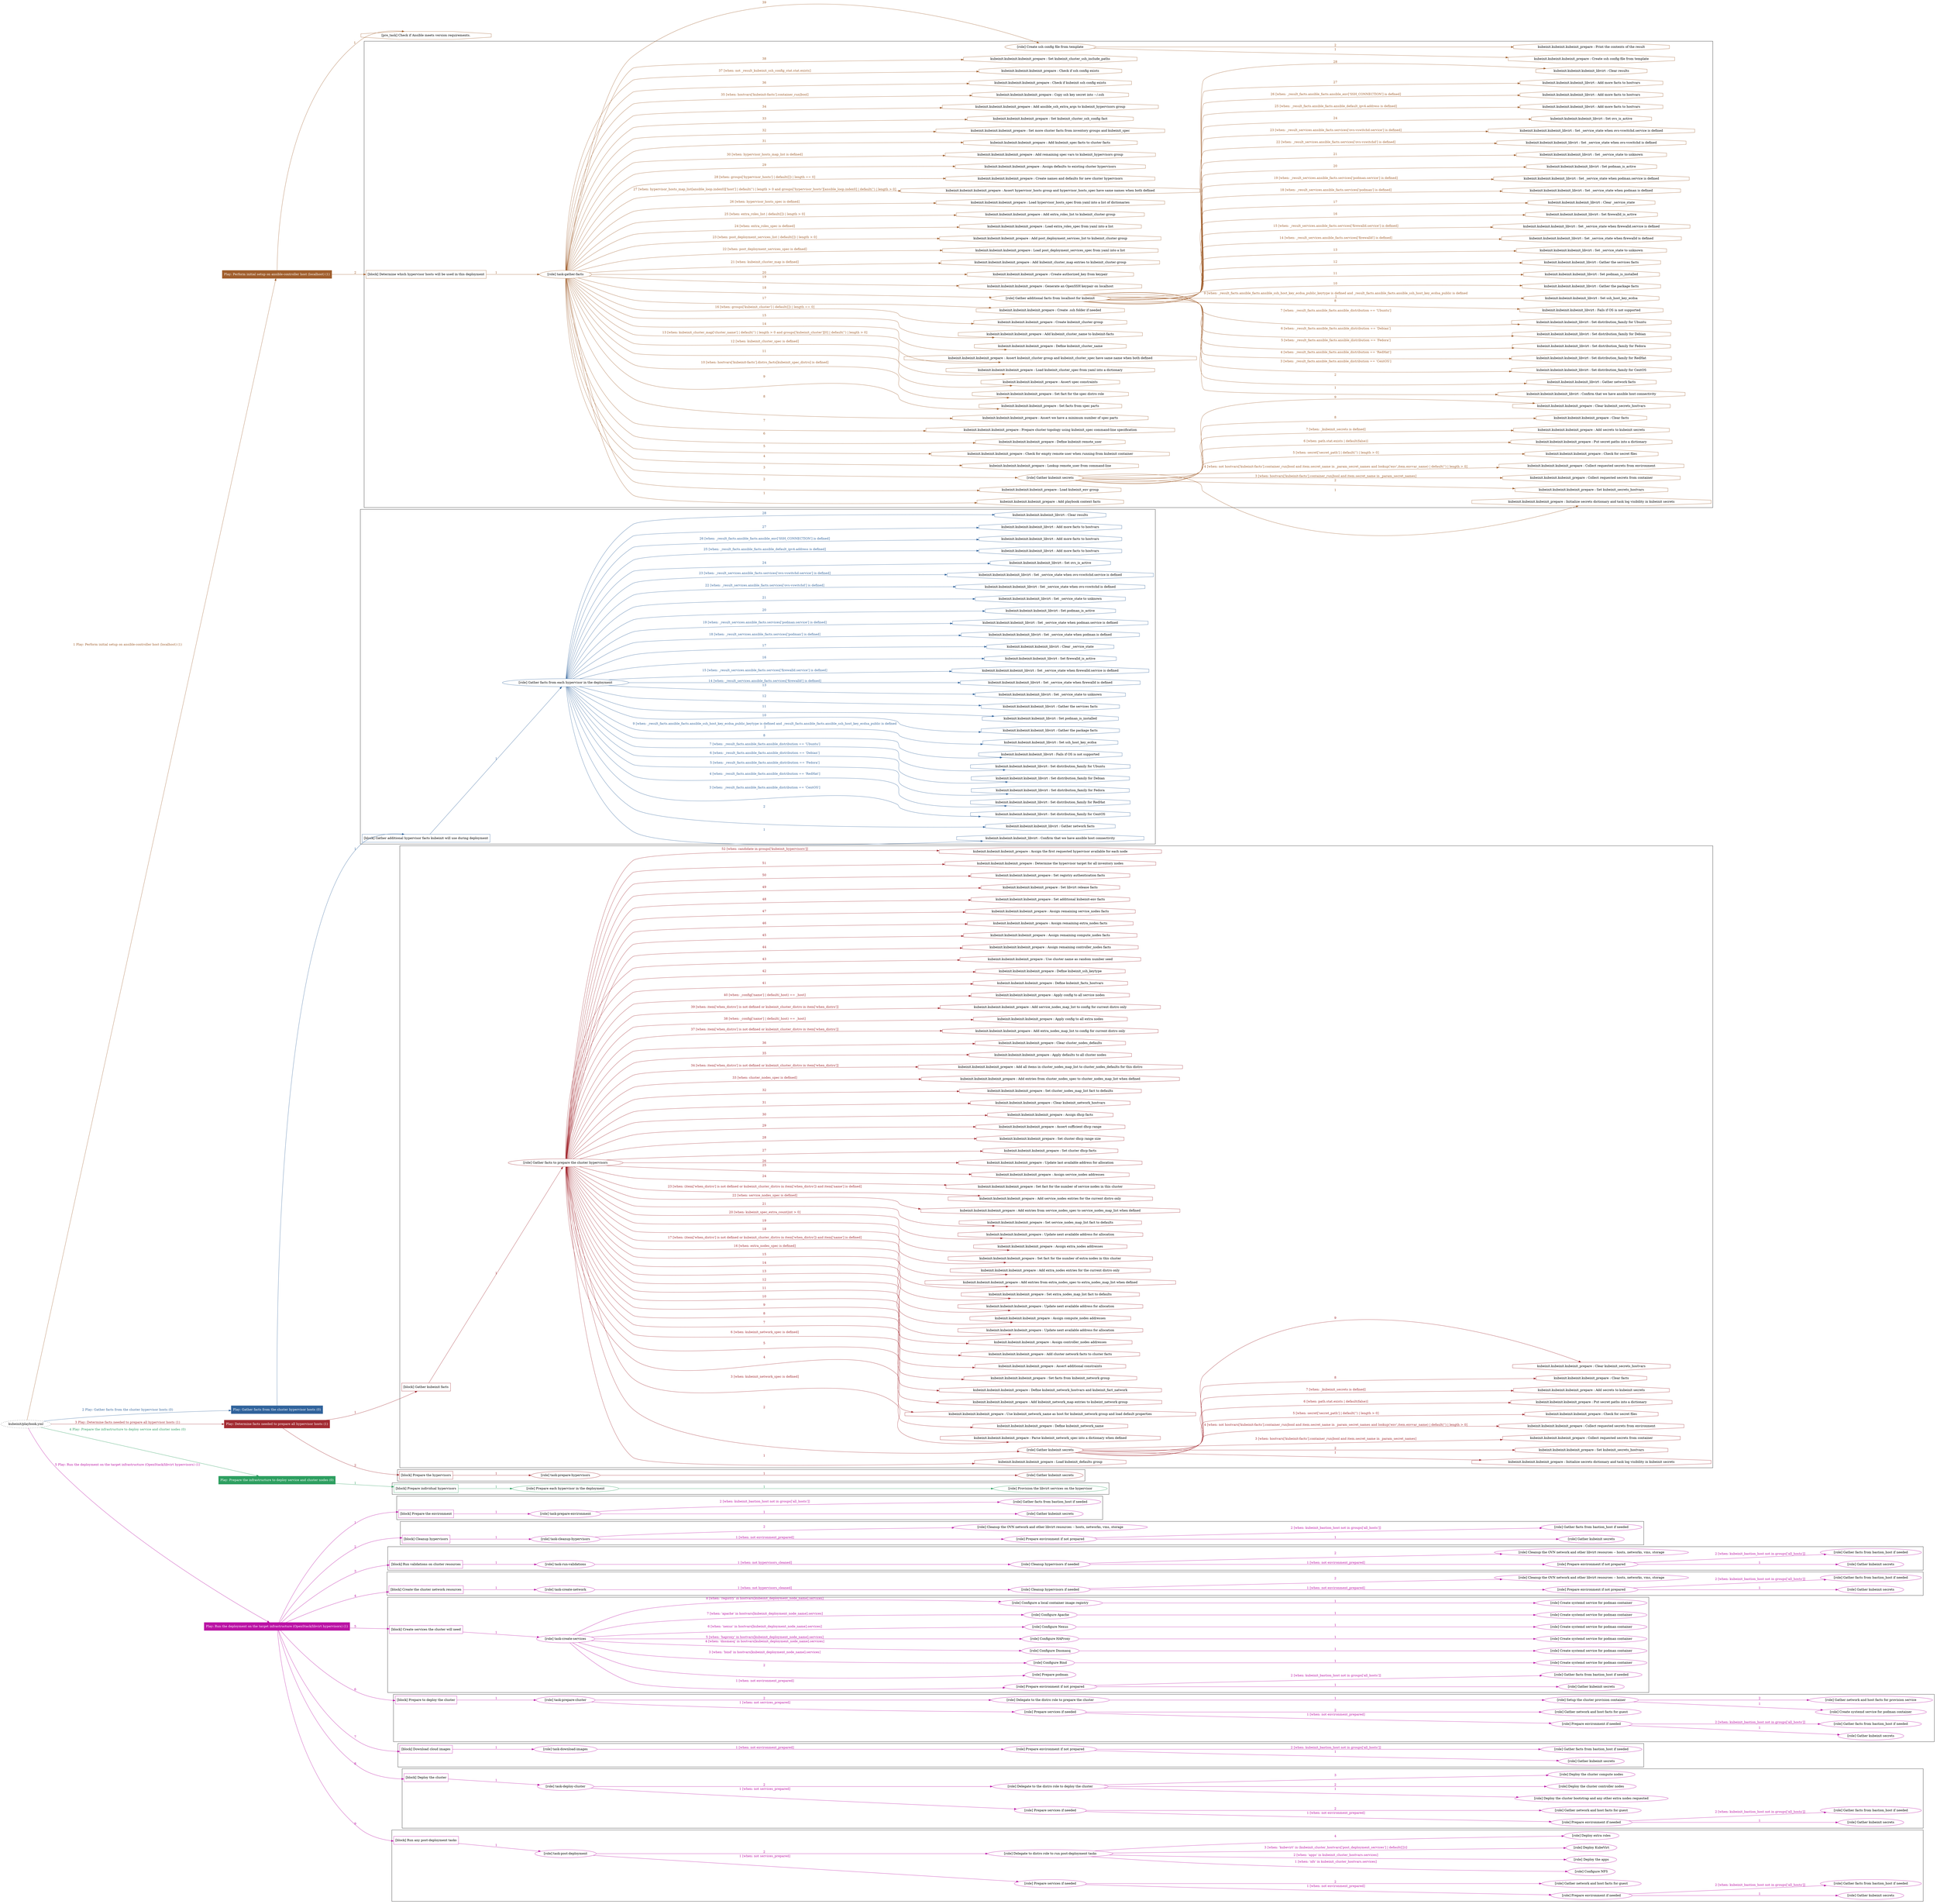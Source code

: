 digraph {
	graph [concentrate=true ordering=in rankdir=LR ratio=fill]
	edge [esep=5 sep=10]
	"kubeinit/playbook.yml" [URL="/home/runner/work/kubeinit/kubeinit/kubeinit/playbook.yml" id=playbook_92a1f1fb style=dotted]
	"kubeinit/playbook.yml" -> play_24c2b193 [label="1 Play: Perform initial setup on ansible-controller host (localhost) (1)" color="#a05e2c" fontcolor="#a05e2c" id=edge_play_24c2b193 labeltooltip="1 Play: Perform initial setup on ansible-controller host (localhost) (1)" tooltip="1 Play: Perform initial setup on ansible-controller host (localhost) (1)"]
	subgraph "Play: Perform initial setup on ansible-controller host (localhost) (1)" {
		play_24c2b193 [label="Play: Perform initial setup on ansible-controller host (localhost) (1)" URL="/home/runner/work/kubeinit/kubeinit/kubeinit/playbook.yml" color="#a05e2c" fontcolor="#ffffff" id=play_24c2b193 shape=box style=filled tooltip=localhost]
		pre_task_f73516d5 [label="[pre_task] Check if Ansible meets version requirements." URL="/home/runner/work/kubeinit/kubeinit/kubeinit/playbook.yml" color="#a05e2c" id=pre_task_f73516d5 shape=octagon tooltip="Check if Ansible meets version requirements."]
		play_24c2b193 -> pre_task_f73516d5 [label="1 " color="#a05e2c" fontcolor="#a05e2c" id=edge_pre_task_f73516d5 labeltooltip="1 " tooltip="1 "]
		play_24c2b193 -> block_be1f169d [label=2 color="#a05e2c" fontcolor="#a05e2c" id=edge_block_be1f169d labeltooltip=2 tooltip=2]
		subgraph cluster_block_be1f169d {
			block_be1f169d [label="[block] Determine which hypervisor hosts will be used in this deployment" URL="/home/runner/work/kubeinit/kubeinit/kubeinit/playbook.yml" color="#a05e2c" id=block_be1f169d labeltooltip="Determine which hypervisor hosts will be used in this deployment" shape=box tooltip="Determine which hypervisor hosts will be used in this deployment"]
			block_be1f169d -> role_93db6d7d [label="1 " color="#a05e2c" fontcolor="#a05e2c" id=edge_role_93db6d7d labeltooltip="1 " tooltip="1 "]
			subgraph "task-gather-facts" {
				role_93db6d7d [label="[role] task-gather-facts" URL="/home/runner/work/kubeinit/kubeinit/kubeinit/playbook.yml" color="#a05e2c" id=role_93db6d7d tooltip="task-gather-facts"]
				task_3af185ca [label="kubeinit.kubeinit.kubeinit_prepare : Add playbook context facts" URL="/home/runner/.ansible/collections/ansible_collections/kubeinit/kubeinit/roles/kubeinit_prepare/tasks/build_hypervisors_group.yml" color="#a05e2c" id=task_3af185ca shape=octagon tooltip="kubeinit.kubeinit.kubeinit_prepare : Add playbook context facts"]
				role_93db6d7d -> task_3af185ca [label="1 " color="#a05e2c" fontcolor="#a05e2c" id=edge_task_3af185ca labeltooltip="1 " tooltip="1 "]
				task_eb02814a [label="kubeinit.kubeinit.kubeinit_prepare : Load kubeinit_env group" URL="/home/runner/.ansible/collections/ansible_collections/kubeinit/kubeinit/roles/kubeinit_prepare/tasks/build_hypervisors_group.yml" color="#a05e2c" id=task_eb02814a shape=octagon tooltip="kubeinit.kubeinit.kubeinit_prepare : Load kubeinit_env group"]
				role_93db6d7d -> task_eb02814a [label="2 " color="#a05e2c" fontcolor="#a05e2c" id=edge_task_eb02814a labeltooltip="2 " tooltip="2 "]
				role_93db6d7d -> role_ed67471a [label="3 " color="#a05e2c" fontcolor="#a05e2c" id=edge_role_ed67471a labeltooltip="3 " tooltip="3 "]
				subgraph "Gather kubeinit secrets" {
					role_ed67471a [label="[role] Gather kubeinit secrets" URL="/home/runner/.ansible/collections/ansible_collections/kubeinit/kubeinit/roles/kubeinit_prepare/tasks/build_hypervisors_group.yml" color="#a05e2c" id=role_ed67471a tooltip="Gather kubeinit secrets"]
					task_4a69a6c8 [label="kubeinit.kubeinit.kubeinit_prepare : Initialize secrets dictionary and task log visibility in kubeinit secrets" URL="/home/runner/.ansible/collections/ansible_collections/kubeinit/kubeinit/roles/kubeinit_prepare/tasks/gather_kubeinit_secrets.yml" color="#a05e2c" id=task_4a69a6c8 shape=octagon tooltip="kubeinit.kubeinit.kubeinit_prepare : Initialize secrets dictionary and task log visibility in kubeinit secrets"]
					role_ed67471a -> task_4a69a6c8 [label="1 " color="#a05e2c" fontcolor="#a05e2c" id=edge_task_4a69a6c8 labeltooltip="1 " tooltip="1 "]
					task_d0e0df7f [label="kubeinit.kubeinit.kubeinit_prepare : Set kubeinit_secrets_hostvars" URL="/home/runner/.ansible/collections/ansible_collections/kubeinit/kubeinit/roles/kubeinit_prepare/tasks/gather_kubeinit_secrets.yml" color="#a05e2c" id=task_d0e0df7f shape=octagon tooltip="kubeinit.kubeinit.kubeinit_prepare : Set kubeinit_secrets_hostvars"]
					role_ed67471a -> task_d0e0df7f [label="2 " color="#a05e2c" fontcolor="#a05e2c" id=edge_task_d0e0df7f labeltooltip="2 " tooltip="2 "]
					task_8dd31409 [label="kubeinit.kubeinit.kubeinit_prepare : Collect requested secrets from container" URL="/home/runner/.ansible/collections/ansible_collections/kubeinit/kubeinit/roles/kubeinit_prepare/tasks/gather_kubeinit_secrets.yml" color="#a05e2c" id=task_8dd31409 shape=octagon tooltip="kubeinit.kubeinit.kubeinit_prepare : Collect requested secrets from container"]
					role_ed67471a -> task_8dd31409 [label="3 [when: hostvars['kubeinit-facts'].container_run|bool and item.secret_name in _param_secret_names]" color="#a05e2c" fontcolor="#a05e2c" id=edge_task_8dd31409 labeltooltip="3 [when: hostvars['kubeinit-facts'].container_run|bool and item.secret_name in _param_secret_names]" tooltip="3 [when: hostvars['kubeinit-facts'].container_run|bool and item.secret_name in _param_secret_names]"]
					task_2a03f437 [label="kubeinit.kubeinit.kubeinit_prepare : Collect requested secrets from environment" URL="/home/runner/.ansible/collections/ansible_collections/kubeinit/kubeinit/roles/kubeinit_prepare/tasks/gather_kubeinit_secrets.yml" color="#a05e2c" id=task_2a03f437 shape=octagon tooltip="kubeinit.kubeinit.kubeinit_prepare : Collect requested secrets from environment"]
					role_ed67471a -> task_2a03f437 [label="4 [when: not hostvars['kubeinit-facts'].container_run|bool and item.secret_name in _param_secret_names and lookup('env',item.envvar_name) | default('') | length > 0]" color="#a05e2c" fontcolor="#a05e2c" id=edge_task_2a03f437 labeltooltip="4 [when: not hostvars['kubeinit-facts'].container_run|bool and item.secret_name in _param_secret_names and lookup('env',item.envvar_name) | default('') | length > 0]" tooltip="4 [when: not hostvars['kubeinit-facts'].container_run|bool and item.secret_name in _param_secret_names and lookup('env',item.envvar_name) | default('') | length > 0]"]
					task_62cbae81 [label="kubeinit.kubeinit.kubeinit_prepare : Check for secret files" URL="/home/runner/.ansible/collections/ansible_collections/kubeinit/kubeinit/roles/kubeinit_prepare/tasks/gather_kubeinit_secrets.yml" color="#a05e2c" id=task_62cbae81 shape=octagon tooltip="kubeinit.kubeinit.kubeinit_prepare : Check for secret files"]
					role_ed67471a -> task_62cbae81 [label="5 [when: secret['secret_path'] | default('') | length > 0]" color="#a05e2c" fontcolor="#a05e2c" id=edge_task_62cbae81 labeltooltip="5 [when: secret['secret_path'] | default('') | length > 0]" tooltip="5 [when: secret['secret_path'] | default('') | length > 0]"]
					task_e20cbe7e [label="kubeinit.kubeinit.kubeinit_prepare : Put secret paths into a dictionary" URL="/home/runner/.ansible/collections/ansible_collections/kubeinit/kubeinit/roles/kubeinit_prepare/tasks/gather_kubeinit_secrets.yml" color="#a05e2c" id=task_e20cbe7e shape=octagon tooltip="kubeinit.kubeinit.kubeinit_prepare : Put secret paths into a dictionary"]
					role_ed67471a -> task_e20cbe7e [label="6 [when: path.stat.exists | default(false)]" color="#a05e2c" fontcolor="#a05e2c" id=edge_task_e20cbe7e labeltooltip="6 [when: path.stat.exists | default(false)]" tooltip="6 [when: path.stat.exists | default(false)]"]
					task_b4a211c2 [label="kubeinit.kubeinit.kubeinit_prepare : Add secrets to kubeinit secrets" URL="/home/runner/.ansible/collections/ansible_collections/kubeinit/kubeinit/roles/kubeinit_prepare/tasks/gather_kubeinit_secrets.yml" color="#a05e2c" id=task_b4a211c2 shape=octagon tooltip="kubeinit.kubeinit.kubeinit_prepare : Add secrets to kubeinit secrets"]
					role_ed67471a -> task_b4a211c2 [label="7 [when: _kubeinit_secrets is defined]" color="#a05e2c" fontcolor="#a05e2c" id=edge_task_b4a211c2 labeltooltip="7 [when: _kubeinit_secrets is defined]" tooltip="7 [when: _kubeinit_secrets is defined]"]
					task_5f54fe53 [label="kubeinit.kubeinit.kubeinit_prepare : Clear facts" URL="/home/runner/.ansible/collections/ansible_collections/kubeinit/kubeinit/roles/kubeinit_prepare/tasks/gather_kubeinit_secrets.yml" color="#a05e2c" id=task_5f54fe53 shape=octagon tooltip="kubeinit.kubeinit.kubeinit_prepare : Clear facts"]
					role_ed67471a -> task_5f54fe53 [label="8 " color="#a05e2c" fontcolor="#a05e2c" id=edge_task_5f54fe53 labeltooltip="8 " tooltip="8 "]
					task_6e4bae36 [label="kubeinit.kubeinit.kubeinit_prepare : Clear kubeinit_secrets_hostvars" URL="/home/runner/.ansible/collections/ansible_collections/kubeinit/kubeinit/roles/kubeinit_prepare/tasks/gather_kubeinit_secrets.yml" color="#a05e2c" id=task_6e4bae36 shape=octagon tooltip="kubeinit.kubeinit.kubeinit_prepare : Clear kubeinit_secrets_hostvars"]
					role_ed67471a -> task_6e4bae36 [label="9 " color="#a05e2c" fontcolor="#a05e2c" id=edge_task_6e4bae36 labeltooltip="9 " tooltip="9 "]
				}
				task_04077330 [label="kubeinit.kubeinit.kubeinit_prepare : Lookup remote_user from command-line" URL="/home/runner/.ansible/collections/ansible_collections/kubeinit/kubeinit/roles/kubeinit_prepare/tasks/build_hypervisors_group.yml" color="#a05e2c" id=task_04077330 shape=octagon tooltip="kubeinit.kubeinit.kubeinit_prepare : Lookup remote_user from command-line"]
				role_93db6d7d -> task_04077330 [label="4 " color="#a05e2c" fontcolor="#a05e2c" id=edge_task_04077330 labeltooltip="4 " tooltip="4 "]
				task_5f81b14f [label="kubeinit.kubeinit.kubeinit_prepare : Check for empty remote user when running from kubeinit container" URL="/home/runner/.ansible/collections/ansible_collections/kubeinit/kubeinit/roles/kubeinit_prepare/tasks/build_hypervisors_group.yml" color="#a05e2c" id=task_5f81b14f shape=octagon tooltip="kubeinit.kubeinit.kubeinit_prepare : Check for empty remote user when running from kubeinit container"]
				role_93db6d7d -> task_5f81b14f [label="5 " color="#a05e2c" fontcolor="#a05e2c" id=edge_task_5f81b14f labeltooltip="5 " tooltip="5 "]
				task_10e2204f [label="kubeinit.kubeinit.kubeinit_prepare : Define kubeinit remote_user" URL="/home/runner/.ansible/collections/ansible_collections/kubeinit/kubeinit/roles/kubeinit_prepare/tasks/build_hypervisors_group.yml" color="#a05e2c" id=task_10e2204f shape=octagon tooltip="kubeinit.kubeinit.kubeinit_prepare : Define kubeinit remote_user"]
				role_93db6d7d -> task_10e2204f [label="6 " color="#a05e2c" fontcolor="#a05e2c" id=edge_task_10e2204f labeltooltip="6 " tooltip="6 "]
				task_98c30f8d [label="kubeinit.kubeinit.kubeinit_prepare : Prepare cluster topology using kubeinit_spec command-line specification" URL="/home/runner/.ansible/collections/ansible_collections/kubeinit/kubeinit/roles/kubeinit_prepare/tasks/build_hypervisors_group.yml" color="#a05e2c" id=task_98c30f8d shape=octagon tooltip="kubeinit.kubeinit.kubeinit_prepare : Prepare cluster topology using kubeinit_spec command-line specification"]
				role_93db6d7d -> task_98c30f8d [label="7 " color="#a05e2c" fontcolor="#a05e2c" id=edge_task_98c30f8d labeltooltip="7 " tooltip="7 "]
				task_5b7f06df [label="kubeinit.kubeinit.kubeinit_prepare : Assert we have a minimum number of spec parts" URL="/home/runner/.ansible/collections/ansible_collections/kubeinit/kubeinit/roles/kubeinit_prepare/tasks/build_hypervisors_group.yml" color="#a05e2c" id=task_5b7f06df shape=octagon tooltip="kubeinit.kubeinit.kubeinit_prepare : Assert we have a minimum number of spec parts"]
				role_93db6d7d -> task_5b7f06df [label="8 " color="#a05e2c" fontcolor="#a05e2c" id=edge_task_5b7f06df labeltooltip="8 " tooltip="8 "]
				task_59591d3d [label="kubeinit.kubeinit.kubeinit_prepare : Set facts from spec parts" URL="/home/runner/.ansible/collections/ansible_collections/kubeinit/kubeinit/roles/kubeinit_prepare/tasks/build_hypervisors_group.yml" color="#a05e2c" id=task_59591d3d shape=octagon tooltip="kubeinit.kubeinit.kubeinit_prepare : Set facts from spec parts"]
				role_93db6d7d -> task_59591d3d [label="9 " color="#a05e2c" fontcolor="#a05e2c" id=edge_task_59591d3d labeltooltip="9 " tooltip="9 "]
				task_8ace0ff9 [label="kubeinit.kubeinit.kubeinit_prepare : Set fact for the spec distro role" URL="/home/runner/.ansible/collections/ansible_collections/kubeinit/kubeinit/roles/kubeinit_prepare/tasks/build_hypervisors_group.yml" color="#a05e2c" id=task_8ace0ff9 shape=octagon tooltip="kubeinit.kubeinit.kubeinit_prepare : Set fact for the spec distro role"]
				role_93db6d7d -> task_8ace0ff9 [label="10 [when: hostvars['kubeinit-facts'].distro_facts[kubeinit_spec_distro] is defined]" color="#a05e2c" fontcolor="#a05e2c" id=edge_task_8ace0ff9 labeltooltip="10 [when: hostvars['kubeinit-facts'].distro_facts[kubeinit_spec_distro] is defined]" tooltip="10 [when: hostvars['kubeinit-facts'].distro_facts[kubeinit_spec_distro] is defined]"]
				task_c80463e4 [label="kubeinit.kubeinit.kubeinit_prepare : Assert spec constraints" URL="/home/runner/.ansible/collections/ansible_collections/kubeinit/kubeinit/roles/kubeinit_prepare/tasks/build_hypervisors_group.yml" color="#a05e2c" id=task_c80463e4 shape=octagon tooltip="kubeinit.kubeinit.kubeinit_prepare : Assert spec constraints"]
				role_93db6d7d -> task_c80463e4 [label="11 " color="#a05e2c" fontcolor="#a05e2c" id=edge_task_c80463e4 labeltooltip="11 " tooltip="11 "]
				task_3be55537 [label="kubeinit.kubeinit.kubeinit_prepare : Load kubeinit_cluster_spec from yaml into a dictionary" URL="/home/runner/.ansible/collections/ansible_collections/kubeinit/kubeinit/roles/kubeinit_prepare/tasks/build_hypervisors_group.yml" color="#a05e2c" id=task_3be55537 shape=octagon tooltip="kubeinit.kubeinit.kubeinit_prepare : Load kubeinit_cluster_spec from yaml into a dictionary"]
				role_93db6d7d -> task_3be55537 [label="12 [when: kubeinit_cluster_spec is defined]" color="#a05e2c" fontcolor="#a05e2c" id=edge_task_3be55537 labeltooltip="12 [when: kubeinit_cluster_spec is defined]" tooltip="12 [when: kubeinit_cluster_spec is defined]"]
				task_6bc50047 [label="kubeinit.kubeinit.kubeinit_prepare : Assert kubeinit_cluster group and kubeinit_cluster_spec have same name when both defined" URL="/home/runner/.ansible/collections/ansible_collections/kubeinit/kubeinit/roles/kubeinit_prepare/tasks/build_hypervisors_group.yml" color="#a05e2c" id=task_6bc50047 shape=octagon tooltip="kubeinit.kubeinit.kubeinit_prepare : Assert kubeinit_cluster group and kubeinit_cluster_spec have same name when both defined"]
				role_93db6d7d -> task_6bc50047 [label="13 [when: kubeinit_cluster_map['cluster_name'] | default('') | length > 0 and groups['kubeinit_cluster'][0] | default('') | length > 0]" color="#a05e2c" fontcolor="#a05e2c" id=edge_task_6bc50047 labeltooltip="13 [when: kubeinit_cluster_map['cluster_name'] | default('') | length > 0 and groups['kubeinit_cluster'][0] | default('') | length > 0]" tooltip="13 [when: kubeinit_cluster_map['cluster_name'] | default('') | length > 0 and groups['kubeinit_cluster'][0] | default('') | length > 0]"]
				task_27932066 [label="kubeinit.kubeinit.kubeinit_prepare : Define kubeinit_cluster_name" URL="/home/runner/.ansible/collections/ansible_collections/kubeinit/kubeinit/roles/kubeinit_prepare/tasks/build_hypervisors_group.yml" color="#a05e2c" id=task_27932066 shape=octagon tooltip="kubeinit.kubeinit.kubeinit_prepare : Define kubeinit_cluster_name"]
				role_93db6d7d -> task_27932066 [label="14 " color="#a05e2c" fontcolor="#a05e2c" id=edge_task_27932066 labeltooltip="14 " tooltip="14 "]
				task_212f71cc [label="kubeinit.kubeinit.kubeinit_prepare : Add kubeinit_cluster_name to kubeinit-facts" URL="/home/runner/.ansible/collections/ansible_collections/kubeinit/kubeinit/roles/kubeinit_prepare/tasks/build_hypervisors_group.yml" color="#a05e2c" id=task_212f71cc shape=octagon tooltip="kubeinit.kubeinit.kubeinit_prepare : Add kubeinit_cluster_name to kubeinit-facts"]
				role_93db6d7d -> task_212f71cc [label="15 " color="#a05e2c" fontcolor="#a05e2c" id=edge_task_212f71cc labeltooltip="15 " tooltip="15 "]
				task_412fbcfc [label="kubeinit.kubeinit.kubeinit_prepare : Create kubeinit_cluster group" URL="/home/runner/.ansible/collections/ansible_collections/kubeinit/kubeinit/roles/kubeinit_prepare/tasks/build_hypervisors_group.yml" color="#a05e2c" id=task_412fbcfc shape=octagon tooltip="kubeinit.kubeinit.kubeinit_prepare : Create kubeinit_cluster group"]
				role_93db6d7d -> task_412fbcfc [label="16 [when: groups['kubeinit_cluster'] | default([]) | length == 0]" color="#a05e2c" fontcolor="#a05e2c" id=edge_task_412fbcfc labeltooltip="16 [when: groups['kubeinit_cluster'] | default([]) | length == 0]" tooltip="16 [when: groups['kubeinit_cluster'] | default([]) | length == 0]"]
				task_31f6c0f2 [label="kubeinit.kubeinit.kubeinit_prepare : Create .ssh folder if needed" URL="/home/runner/.ansible/collections/ansible_collections/kubeinit/kubeinit/roles/kubeinit_prepare/tasks/build_hypervisors_group.yml" color="#a05e2c" id=task_31f6c0f2 shape=octagon tooltip="kubeinit.kubeinit.kubeinit_prepare : Create .ssh folder if needed"]
				role_93db6d7d -> task_31f6c0f2 [label="17 " color="#a05e2c" fontcolor="#a05e2c" id=edge_task_31f6c0f2 labeltooltip="17 " tooltip="17 "]
				role_93db6d7d -> role_803f02dd [label="18 " color="#a05e2c" fontcolor="#a05e2c" id=edge_role_803f02dd labeltooltip="18 " tooltip="18 "]
				subgraph "Gather additional facts from localhost for kubeinit" {
					role_803f02dd [label="[role] Gather additional facts from localhost for kubeinit" URL="/home/runner/.ansible/collections/ansible_collections/kubeinit/kubeinit/roles/kubeinit_prepare/tasks/build_hypervisors_group.yml" color="#a05e2c" id=role_803f02dd tooltip="Gather additional facts from localhost for kubeinit"]
					task_cd19aed9 [label="kubeinit.kubeinit.kubeinit_libvirt : Confirm that we have ansible host connectivity" URL="/home/runner/.ansible/collections/ansible_collections/kubeinit/kubeinit/roles/kubeinit_libvirt/tasks/gather_host_facts.yml" color="#a05e2c" id=task_cd19aed9 shape=octagon tooltip="kubeinit.kubeinit.kubeinit_libvirt : Confirm that we have ansible host connectivity"]
					role_803f02dd -> task_cd19aed9 [label="1 " color="#a05e2c" fontcolor="#a05e2c" id=edge_task_cd19aed9 labeltooltip="1 " tooltip="1 "]
					task_875695a6 [label="kubeinit.kubeinit.kubeinit_libvirt : Gather network facts" URL="/home/runner/.ansible/collections/ansible_collections/kubeinit/kubeinit/roles/kubeinit_libvirt/tasks/gather_host_facts.yml" color="#a05e2c" id=task_875695a6 shape=octagon tooltip="kubeinit.kubeinit.kubeinit_libvirt : Gather network facts"]
					role_803f02dd -> task_875695a6 [label="2 " color="#a05e2c" fontcolor="#a05e2c" id=edge_task_875695a6 labeltooltip="2 " tooltip="2 "]
					task_ea1fd878 [label="kubeinit.kubeinit.kubeinit_libvirt : Set distribution_family for CentOS" URL="/home/runner/.ansible/collections/ansible_collections/kubeinit/kubeinit/roles/kubeinit_libvirt/tasks/gather_host_facts.yml" color="#a05e2c" id=task_ea1fd878 shape=octagon tooltip="kubeinit.kubeinit.kubeinit_libvirt : Set distribution_family for CentOS"]
					role_803f02dd -> task_ea1fd878 [label="3 [when: _result_facts.ansible_facts.ansible_distribution == 'CentOS']" color="#a05e2c" fontcolor="#a05e2c" id=edge_task_ea1fd878 labeltooltip="3 [when: _result_facts.ansible_facts.ansible_distribution == 'CentOS']" tooltip="3 [when: _result_facts.ansible_facts.ansible_distribution == 'CentOS']"]
					task_fa41303d [label="kubeinit.kubeinit.kubeinit_libvirt : Set distribution_family for RedHat" URL="/home/runner/.ansible/collections/ansible_collections/kubeinit/kubeinit/roles/kubeinit_libvirt/tasks/gather_host_facts.yml" color="#a05e2c" id=task_fa41303d shape=octagon tooltip="kubeinit.kubeinit.kubeinit_libvirt : Set distribution_family for RedHat"]
					role_803f02dd -> task_fa41303d [label="4 [when: _result_facts.ansible_facts.ansible_distribution == 'RedHat']" color="#a05e2c" fontcolor="#a05e2c" id=edge_task_fa41303d labeltooltip="4 [when: _result_facts.ansible_facts.ansible_distribution == 'RedHat']" tooltip="4 [when: _result_facts.ansible_facts.ansible_distribution == 'RedHat']"]
					task_dae44fc5 [label="kubeinit.kubeinit.kubeinit_libvirt : Set distribution_family for Fedora" URL="/home/runner/.ansible/collections/ansible_collections/kubeinit/kubeinit/roles/kubeinit_libvirt/tasks/gather_host_facts.yml" color="#a05e2c" id=task_dae44fc5 shape=octagon tooltip="kubeinit.kubeinit.kubeinit_libvirt : Set distribution_family for Fedora"]
					role_803f02dd -> task_dae44fc5 [label="5 [when: _result_facts.ansible_facts.ansible_distribution == 'Fedora']" color="#a05e2c" fontcolor="#a05e2c" id=edge_task_dae44fc5 labeltooltip="5 [when: _result_facts.ansible_facts.ansible_distribution == 'Fedora']" tooltip="5 [when: _result_facts.ansible_facts.ansible_distribution == 'Fedora']"]
					task_03b60cfd [label="kubeinit.kubeinit.kubeinit_libvirt : Set distribution_family for Debian" URL="/home/runner/.ansible/collections/ansible_collections/kubeinit/kubeinit/roles/kubeinit_libvirt/tasks/gather_host_facts.yml" color="#a05e2c" id=task_03b60cfd shape=octagon tooltip="kubeinit.kubeinit.kubeinit_libvirt : Set distribution_family for Debian"]
					role_803f02dd -> task_03b60cfd [label="6 [when: _result_facts.ansible_facts.ansible_distribution == 'Debian']" color="#a05e2c" fontcolor="#a05e2c" id=edge_task_03b60cfd labeltooltip="6 [when: _result_facts.ansible_facts.ansible_distribution == 'Debian']" tooltip="6 [when: _result_facts.ansible_facts.ansible_distribution == 'Debian']"]
					task_d4052245 [label="kubeinit.kubeinit.kubeinit_libvirt : Set distribution_family for Ubuntu" URL="/home/runner/.ansible/collections/ansible_collections/kubeinit/kubeinit/roles/kubeinit_libvirt/tasks/gather_host_facts.yml" color="#a05e2c" id=task_d4052245 shape=octagon tooltip="kubeinit.kubeinit.kubeinit_libvirt : Set distribution_family for Ubuntu"]
					role_803f02dd -> task_d4052245 [label="7 [when: _result_facts.ansible_facts.ansible_distribution == 'Ubuntu']" color="#a05e2c" fontcolor="#a05e2c" id=edge_task_d4052245 labeltooltip="7 [when: _result_facts.ansible_facts.ansible_distribution == 'Ubuntu']" tooltip="7 [when: _result_facts.ansible_facts.ansible_distribution == 'Ubuntu']"]
					task_fd5a7417 [label="kubeinit.kubeinit.kubeinit_libvirt : Fails if OS is not supported" URL="/home/runner/.ansible/collections/ansible_collections/kubeinit/kubeinit/roles/kubeinit_libvirt/tasks/gather_host_facts.yml" color="#a05e2c" id=task_fd5a7417 shape=octagon tooltip="kubeinit.kubeinit.kubeinit_libvirt : Fails if OS is not supported"]
					role_803f02dd -> task_fd5a7417 [label="8 " color="#a05e2c" fontcolor="#a05e2c" id=edge_task_fd5a7417 labeltooltip="8 " tooltip="8 "]
					task_ef8528b4 [label="kubeinit.kubeinit.kubeinit_libvirt : Set ssh_host_key_ecdsa" URL="/home/runner/.ansible/collections/ansible_collections/kubeinit/kubeinit/roles/kubeinit_libvirt/tasks/gather_host_facts.yml" color="#a05e2c" id=task_ef8528b4 shape=octagon tooltip="kubeinit.kubeinit.kubeinit_libvirt : Set ssh_host_key_ecdsa"]
					role_803f02dd -> task_ef8528b4 [label="9 [when: _result_facts.ansible_facts.ansible_ssh_host_key_ecdsa_public_keytype is defined and _result_facts.ansible_facts.ansible_ssh_host_key_ecdsa_public is defined
]" color="#a05e2c" fontcolor="#a05e2c" id=edge_task_ef8528b4 labeltooltip="9 [when: _result_facts.ansible_facts.ansible_ssh_host_key_ecdsa_public_keytype is defined and _result_facts.ansible_facts.ansible_ssh_host_key_ecdsa_public is defined
]" tooltip="9 [when: _result_facts.ansible_facts.ansible_ssh_host_key_ecdsa_public_keytype is defined and _result_facts.ansible_facts.ansible_ssh_host_key_ecdsa_public is defined
]"]
					task_b04f9144 [label="kubeinit.kubeinit.kubeinit_libvirt : Gather the package facts" URL="/home/runner/.ansible/collections/ansible_collections/kubeinit/kubeinit/roles/kubeinit_libvirt/tasks/gather_host_facts.yml" color="#a05e2c" id=task_b04f9144 shape=octagon tooltip="kubeinit.kubeinit.kubeinit_libvirt : Gather the package facts"]
					role_803f02dd -> task_b04f9144 [label="10 " color="#a05e2c" fontcolor="#a05e2c" id=edge_task_b04f9144 labeltooltip="10 " tooltip="10 "]
					task_ee102f00 [label="kubeinit.kubeinit.kubeinit_libvirt : Set podman_is_installed" URL="/home/runner/.ansible/collections/ansible_collections/kubeinit/kubeinit/roles/kubeinit_libvirt/tasks/gather_host_facts.yml" color="#a05e2c" id=task_ee102f00 shape=octagon tooltip="kubeinit.kubeinit.kubeinit_libvirt : Set podman_is_installed"]
					role_803f02dd -> task_ee102f00 [label="11 " color="#a05e2c" fontcolor="#a05e2c" id=edge_task_ee102f00 labeltooltip="11 " tooltip="11 "]
					task_201aa5e1 [label="kubeinit.kubeinit.kubeinit_libvirt : Gather the services facts" URL="/home/runner/.ansible/collections/ansible_collections/kubeinit/kubeinit/roles/kubeinit_libvirt/tasks/gather_host_facts.yml" color="#a05e2c" id=task_201aa5e1 shape=octagon tooltip="kubeinit.kubeinit.kubeinit_libvirt : Gather the services facts"]
					role_803f02dd -> task_201aa5e1 [label="12 " color="#a05e2c" fontcolor="#a05e2c" id=edge_task_201aa5e1 labeltooltip="12 " tooltip="12 "]
					task_93b87eeb [label="kubeinit.kubeinit.kubeinit_libvirt : Set _service_state to unknown" URL="/home/runner/.ansible/collections/ansible_collections/kubeinit/kubeinit/roles/kubeinit_libvirt/tasks/gather_host_facts.yml" color="#a05e2c" id=task_93b87eeb shape=octagon tooltip="kubeinit.kubeinit.kubeinit_libvirt : Set _service_state to unknown"]
					role_803f02dd -> task_93b87eeb [label="13 " color="#a05e2c" fontcolor="#a05e2c" id=edge_task_93b87eeb labeltooltip="13 " tooltip="13 "]
					task_5e658d5b [label="kubeinit.kubeinit.kubeinit_libvirt : Set _service_state when firewalld is defined" URL="/home/runner/.ansible/collections/ansible_collections/kubeinit/kubeinit/roles/kubeinit_libvirt/tasks/gather_host_facts.yml" color="#a05e2c" id=task_5e658d5b shape=octagon tooltip="kubeinit.kubeinit.kubeinit_libvirt : Set _service_state when firewalld is defined"]
					role_803f02dd -> task_5e658d5b [label="14 [when: _result_services.ansible_facts.services['firewalld'] is defined]" color="#a05e2c" fontcolor="#a05e2c" id=edge_task_5e658d5b labeltooltip="14 [when: _result_services.ansible_facts.services['firewalld'] is defined]" tooltip="14 [when: _result_services.ansible_facts.services['firewalld'] is defined]"]
					task_2263de3f [label="kubeinit.kubeinit.kubeinit_libvirt : Set _service_state when firewalld.service is defined" URL="/home/runner/.ansible/collections/ansible_collections/kubeinit/kubeinit/roles/kubeinit_libvirt/tasks/gather_host_facts.yml" color="#a05e2c" id=task_2263de3f shape=octagon tooltip="kubeinit.kubeinit.kubeinit_libvirt : Set _service_state when firewalld.service is defined"]
					role_803f02dd -> task_2263de3f [label="15 [when: _result_services.ansible_facts.services['firewalld.service'] is defined]" color="#a05e2c" fontcolor="#a05e2c" id=edge_task_2263de3f labeltooltip="15 [when: _result_services.ansible_facts.services['firewalld.service'] is defined]" tooltip="15 [when: _result_services.ansible_facts.services['firewalld.service'] is defined]"]
					task_7571f46e [label="kubeinit.kubeinit.kubeinit_libvirt : Set firewalld_is_active" URL="/home/runner/.ansible/collections/ansible_collections/kubeinit/kubeinit/roles/kubeinit_libvirt/tasks/gather_host_facts.yml" color="#a05e2c" id=task_7571f46e shape=octagon tooltip="kubeinit.kubeinit.kubeinit_libvirt : Set firewalld_is_active"]
					role_803f02dd -> task_7571f46e [label="16 " color="#a05e2c" fontcolor="#a05e2c" id=edge_task_7571f46e labeltooltip="16 " tooltip="16 "]
					task_afe6323a [label="kubeinit.kubeinit.kubeinit_libvirt : Clear _service_state" URL="/home/runner/.ansible/collections/ansible_collections/kubeinit/kubeinit/roles/kubeinit_libvirt/tasks/gather_host_facts.yml" color="#a05e2c" id=task_afe6323a shape=octagon tooltip="kubeinit.kubeinit.kubeinit_libvirt : Clear _service_state"]
					role_803f02dd -> task_afe6323a [label="17 " color="#a05e2c" fontcolor="#a05e2c" id=edge_task_afe6323a labeltooltip="17 " tooltip="17 "]
					task_67f3963f [label="kubeinit.kubeinit.kubeinit_libvirt : Set _service_state when podman is defined" URL="/home/runner/.ansible/collections/ansible_collections/kubeinit/kubeinit/roles/kubeinit_libvirt/tasks/gather_host_facts.yml" color="#a05e2c" id=task_67f3963f shape=octagon tooltip="kubeinit.kubeinit.kubeinit_libvirt : Set _service_state when podman is defined"]
					role_803f02dd -> task_67f3963f [label="18 [when: _result_services.ansible_facts.services['podman'] is defined]" color="#a05e2c" fontcolor="#a05e2c" id=edge_task_67f3963f labeltooltip="18 [when: _result_services.ansible_facts.services['podman'] is defined]" tooltip="18 [when: _result_services.ansible_facts.services['podman'] is defined]"]
					task_26a5391c [label="kubeinit.kubeinit.kubeinit_libvirt : Set _service_state when podman.service is defined" URL="/home/runner/.ansible/collections/ansible_collections/kubeinit/kubeinit/roles/kubeinit_libvirt/tasks/gather_host_facts.yml" color="#a05e2c" id=task_26a5391c shape=octagon tooltip="kubeinit.kubeinit.kubeinit_libvirt : Set _service_state when podman.service is defined"]
					role_803f02dd -> task_26a5391c [label="19 [when: _result_services.ansible_facts.services['podman.service'] is defined]" color="#a05e2c" fontcolor="#a05e2c" id=edge_task_26a5391c labeltooltip="19 [when: _result_services.ansible_facts.services['podman.service'] is defined]" tooltip="19 [when: _result_services.ansible_facts.services['podman.service'] is defined]"]
					task_8e03ffe7 [label="kubeinit.kubeinit.kubeinit_libvirt : Set podman_is_active" URL="/home/runner/.ansible/collections/ansible_collections/kubeinit/kubeinit/roles/kubeinit_libvirt/tasks/gather_host_facts.yml" color="#a05e2c" id=task_8e03ffe7 shape=octagon tooltip="kubeinit.kubeinit.kubeinit_libvirt : Set podman_is_active"]
					role_803f02dd -> task_8e03ffe7 [label="20 " color="#a05e2c" fontcolor="#a05e2c" id=edge_task_8e03ffe7 labeltooltip="20 " tooltip="20 "]
					task_4fe9f667 [label="kubeinit.kubeinit.kubeinit_libvirt : Set _service_state to unknown" URL="/home/runner/.ansible/collections/ansible_collections/kubeinit/kubeinit/roles/kubeinit_libvirt/tasks/gather_host_facts.yml" color="#a05e2c" id=task_4fe9f667 shape=octagon tooltip="kubeinit.kubeinit.kubeinit_libvirt : Set _service_state to unknown"]
					role_803f02dd -> task_4fe9f667 [label="21 " color="#a05e2c" fontcolor="#a05e2c" id=edge_task_4fe9f667 labeltooltip="21 " tooltip="21 "]
					task_88a69aba [label="kubeinit.kubeinit.kubeinit_libvirt : Set _service_state when ovs-vswitchd is defined" URL="/home/runner/.ansible/collections/ansible_collections/kubeinit/kubeinit/roles/kubeinit_libvirt/tasks/gather_host_facts.yml" color="#a05e2c" id=task_88a69aba shape=octagon tooltip="kubeinit.kubeinit.kubeinit_libvirt : Set _service_state when ovs-vswitchd is defined"]
					role_803f02dd -> task_88a69aba [label="22 [when: _result_services.ansible_facts.services['ovs-vswitchd'] is defined]" color="#a05e2c" fontcolor="#a05e2c" id=edge_task_88a69aba labeltooltip="22 [when: _result_services.ansible_facts.services['ovs-vswitchd'] is defined]" tooltip="22 [when: _result_services.ansible_facts.services['ovs-vswitchd'] is defined]"]
					task_9ca6d6e8 [label="kubeinit.kubeinit.kubeinit_libvirt : Set _service_state when ovs-vswitchd.service is defined" URL="/home/runner/.ansible/collections/ansible_collections/kubeinit/kubeinit/roles/kubeinit_libvirt/tasks/gather_host_facts.yml" color="#a05e2c" id=task_9ca6d6e8 shape=octagon tooltip="kubeinit.kubeinit.kubeinit_libvirt : Set _service_state when ovs-vswitchd.service is defined"]
					role_803f02dd -> task_9ca6d6e8 [label="23 [when: _result_services.ansible_facts.services['ovs-vswitchd.service'] is defined]" color="#a05e2c" fontcolor="#a05e2c" id=edge_task_9ca6d6e8 labeltooltip="23 [when: _result_services.ansible_facts.services['ovs-vswitchd.service'] is defined]" tooltip="23 [when: _result_services.ansible_facts.services['ovs-vswitchd.service'] is defined]"]
					task_fe9a074a [label="kubeinit.kubeinit.kubeinit_libvirt : Set ovs_is_active" URL="/home/runner/.ansible/collections/ansible_collections/kubeinit/kubeinit/roles/kubeinit_libvirt/tasks/gather_host_facts.yml" color="#a05e2c" id=task_fe9a074a shape=octagon tooltip="kubeinit.kubeinit.kubeinit_libvirt : Set ovs_is_active"]
					role_803f02dd -> task_fe9a074a [label="24 " color="#a05e2c" fontcolor="#a05e2c" id=edge_task_fe9a074a labeltooltip="24 " tooltip="24 "]
					task_87e020b3 [label="kubeinit.kubeinit.kubeinit_libvirt : Add more facts to hostvars" URL="/home/runner/.ansible/collections/ansible_collections/kubeinit/kubeinit/roles/kubeinit_libvirt/tasks/gather_host_facts.yml" color="#a05e2c" id=task_87e020b3 shape=octagon tooltip="kubeinit.kubeinit.kubeinit_libvirt : Add more facts to hostvars"]
					role_803f02dd -> task_87e020b3 [label="25 [when: _result_facts.ansible_facts.ansible_default_ipv4.address is defined]" color="#a05e2c" fontcolor="#a05e2c" id=edge_task_87e020b3 labeltooltip="25 [when: _result_facts.ansible_facts.ansible_default_ipv4.address is defined]" tooltip="25 [when: _result_facts.ansible_facts.ansible_default_ipv4.address is defined]"]
					task_617548a0 [label="kubeinit.kubeinit.kubeinit_libvirt : Add more facts to hostvars" URL="/home/runner/.ansible/collections/ansible_collections/kubeinit/kubeinit/roles/kubeinit_libvirt/tasks/gather_host_facts.yml" color="#a05e2c" id=task_617548a0 shape=octagon tooltip="kubeinit.kubeinit.kubeinit_libvirt : Add more facts to hostvars"]
					role_803f02dd -> task_617548a0 [label="26 [when: _result_facts.ansible_facts.ansible_env['SSH_CONNECTION'] is defined]" color="#a05e2c" fontcolor="#a05e2c" id=edge_task_617548a0 labeltooltip="26 [when: _result_facts.ansible_facts.ansible_env['SSH_CONNECTION'] is defined]" tooltip="26 [when: _result_facts.ansible_facts.ansible_env['SSH_CONNECTION'] is defined]"]
					task_28de4c01 [label="kubeinit.kubeinit.kubeinit_libvirt : Add more facts to hostvars" URL="/home/runner/.ansible/collections/ansible_collections/kubeinit/kubeinit/roles/kubeinit_libvirt/tasks/gather_host_facts.yml" color="#a05e2c" id=task_28de4c01 shape=octagon tooltip="kubeinit.kubeinit.kubeinit_libvirt : Add more facts to hostvars"]
					role_803f02dd -> task_28de4c01 [label="27 " color="#a05e2c" fontcolor="#a05e2c" id=edge_task_28de4c01 labeltooltip="27 " tooltip="27 "]
					task_a5c92104 [label="kubeinit.kubeinit.kubeinit_libvirt : Clear results" URL="/home/runner/.ansible/collections/ansible_collections/kubeinit/kubeinit/roles/kubeinit_libvirt/tasks/gather_host_facts.yml" color="#a05e2c" id=task_a5c92104 shape=octagon tooltip="kubeinit.kubeinit.kubeinit_libvirt : Clear results"]
					role_803f02dd -> task_a5c92104 [label="28 " color="#a05e2c" fontcolor="#a05e2c" id=edge_task_a5c92104 labeltooltip="28 " tooltip="28 "]
				}
				task_19c757f6 [label="kubeinit.kubeinit.kubeinit_prepare : Generate an OpenSSH keypair on localhost" URL="/home/runner/.ansible/collections/ansible_collections/kubeinit/kubeinit/roles/kubeinit_prepare/tasks/build_hypervisors_group.yml" color="#a05e2c" id=task_19c757f6 shape=octagon tooltip="kubeinit.kubeinit.kubeinit_prepare : Generate an OpenSSH keypair on localhost"]
				role_93db6d7d -> task_19c757f6 [label="19 " color="#a05e2c" fontcolor="#a05e2c" id=edge_task_19c757f6 labeltooltip="19 " tooltip="19 "]
				task_b61e5d68 [label="kubeinit.kubeinit.kubeinit_prepare : Create authorized_key from keypair" URL="/home/runner/.ansible/collections/ansible_collections/kubeinit/kubeinit/roles/kubeinit_prepare/tasks/build_hypervisors_group.yml" color="#a05e2c" id=task_b61e5d68 shape=octagon tooltip="kubeinit.kubeinit.kubeinit_prepare : Create authorized_key from keypair"]
				role_93db6d7d -> task_b61e5d68 [label="20 " color="#a05e2c" fontcolor="#a05e2c" id=edge_task_b61e5d68 labeltooltip="20 " tooltip="20 "]
				task_c885b17f [label="kubeinit.kubeinit.kubeinit_prepare : Add kubeinit_cluster_map entries to kubeinit_cluster group" URL="/home/runner/.ansible/collections/ansible_collections/kubeinit/kubeinit/roles/kubeinit_prepare/tasks/build_hypervisors_group.yml" color="#a05e2c" id=task_c885b17f shape=octagon tooltip="kubeinit.kubeinit.kubeinit_prepare : Add kubeinit_cluster_map entries to kubeinit_cluster group"]
				role_93db6d7d -> task_c885b17f [label="21 [when: kubeinit_cluster_map is defined]" color="#a05e2c" fontcolor="#a05e2c" id=edge_task_c885b17f labeltooltip="21 [when: kubeinit_cluster_map is defined]" tooltip="21 [when: kubeinit_cluster_map is defined]"]
				task_ad6b9ba4 [label="kubeinit.kubeinit.kubeinit_prepare : Load post_deployment_services_spec from yaml into a list" URL="/home/runner/.ansible/collections/ansible_collections/kubeinit/kubeinit/roles/kubeinit_prepare/tasks/build_hypervisors_group.yml" color="#a05e2c" id=task_ad6b9ba4 shape=octagon tooltip="kubeinit.kubeinit.kubeinit_prepare : Load post_deployment_services_spec from yaml into a list"]
				role_93db6d7d -> task_ad6b9ba4 [label="22 [when: post_deployment_services_spec is defined]" color="#a05e2c" fontcolor="#a05e2c" id=edge_task_ad6b9ba4 labeltooltip="22 [when: post_deployment_services_spec is defined]" tooltip="22 [when: post_deployment_services_spec is defined]"]
				task_d5bdaa85 [label="kubeinit.kubeinit.kubeinit_prepare : Add post_deployment_services_list to kubeinit_cluster group" URL="/home/runner/.ansible/collections/ansible_collections/kubeinit/kubeinit/roles/kubeinit_prepare/tasks/build_hypervisors_group.yml" color="#a05e2c" id=task_d5bdaa85 shape=octagon tooltip="kubeinit.kubeinit.kubeinit_prepare : Add post_deployment_services_list to kubeinit_cluster group"]
				role_93db6d7d -> task_d5bdaa85 [label="23 [when: post_deployment_services_list | default([]) | length > 0]" color="#a05e2c" fontcolor="#a05e2c" id=edge_task_d5bdaa85 labeltooltip="23 [when: post_deployment_services_list | default([]) | length > 0]" tooltip="23 [when: post_deployment_services_list | default([]) | length > 0]"]
				task_8b1310c9 [label="kubeinit.kubeinit.kubeinit_prepare : Load extra_roles_spec from yaml into a list" URL="/home/runner/.ansible/collections/ansible_collections/kubeinit/kubeinit/roles/kubeinit_prepare/tasks/build_hypervisors_group.yml" color="#a05e2c" id=task_8b1310c9 shape=octagon tooltip="kubeinit.kubeinit.kubeinit_prepare : Load extra_roles_spec from yaml into a list"]
				role_93db6d7d -> task_8b1310c9 [label="24 [when: extra_roles_spec is defined]" color="#a05e2c" fontcolor="#a05e2c" id=edge_task_8b1310c9 labeltooltip="24 [when: extra_roles_spec is defined]" tooltip="24 [when: extra_roles_spec is defined]"]
				task_9fbc1263 [label="kubeinit.kubeinit.kubeinit_prepare : Add extra_roles_list to kubeinit_cluster group" URL="/home/runner/.ansible/collections/ansible_collections/kubeinit/kubeinit/roles/kubeinit_prepare/tasks/build_hypervisors_group.yml" color="#a05e2c" id=task_9fbc1263 shape=octagon tooltip="kubeinit.kubeinit.kubeinit_prepare : Add extra_roles_list to kubeinit_cluster group"]
				role_93db6d7d -> task_9fbc1263 [label="25 [when: extra_roles_list | default([]) | length > 0]" color="#a05e2c" fontcolor="#a05e2c" id=edge_task_9fbc1263 labeltooltip="25 [when: extra_roles_list | default([]) | length > 0]" tooltip="25 [when: extra_roles_list | default([]) | length > 0]"]
				task_367033ed [label="kubeinit.kubeinit.kubeinit_prepare : Load hypervisor_hosts_spec from yaml into a list of dictionaries" URL="/home/runner/.ansible/collections/ansible_collections/kubeinit/kubeinit/roles/kubeinit_prepare/tasks/build_hypervisors_group.yml" color="#a05e2c" id=task_367033ed shape=octagon tooltip="kubeinit.kubeinit.kubeinit_prepare : Load hypervisor_hosts_spec from yaml into a list of dictionaries"]
				role_93db6d7d -> task_367033ed [label="26 [when: hypervisor_hosts_spec is defined]" color="#a05e2c" fontcolor="#a05e2c" id=edge_task_367033ed labeltooltip="26 [when: hypervisor_hosts_spec is defined]" tooltip="26 [when: hypervisor_hosts_spec is defined]"]
				task_e7f1f387 [label="kubeinit.kubeinit.kubeinit_prepare : Assert hypervisor_hosts group and hypervisor_hosts_spec have same names when both defined" URL="/home/runner/.ansible/collections/ansible_collections/kubeinit/kubeinit/roles/kubeinit_prepare/tasks/build_hypervisors_group.yml" color="#a05e2c" id=task_e7f1f387 shape=octagon tooltip="kubeinit.kubeinit.kubeinit_prepare : Assert hypervisor_hosts group and hypervisor_hosts_spec have same names when both defined"]
				role_93db6d7d -> task_e7f1f387 [label="27 [when: hypervisor_hosts_map_list[ansible_loop.index0]['host'] | default('') | length > 0 and groups['hypervisor_hosts'][ansible_loop.index0] | default('') | length > 0]" color="#a05e2c" fontcolor="#a05e2c" id=edge_task_e7f1f387 labeltooltip="27 [when: hypervisor_hosts_map_list[ansible_loop.index0]['host'] | default('') | length > 0 and groups['hypervisor_hosts'][ansible_loop.index0] | default('') | length > 0]" tooltip="27 [when: hypervisor_hosts_map_list[ansible_loop.index0]['host'] | default('') | length > 0 and groups['hypervisor_hosts'][ansible_loop.index0] | default('') | length > 0]"]
				task_e9929be6 [label="kubeinit.kubeinit.kubeinit_prepare : Create names and defaults for new cluster hypervisors" URL="/home/runner/.ansible/collections/ansible_collections/kubeinit/kubeinit/roles/kubeinit_prepare/tasks/build_hypervisors_group.yml" color="#a05e2c" id=task_e9929be6 shape=octagon tooltip="kubeinit.kubeinit.kubeinit_prepare : Create names and defaults for new cluster hypervisors"]
				role_93db6d7d -> task_e9929be6 [label="28 [when: groups['hypervisor_hosts'] | default([]) | length == 0]" color="#a05e2c" fontcolor="#a05e2c" id=edge_task_e9929be6 labeltooltip="28 [when: groups['hypervisor_hosts'] | default([]) | length == 0]" tooltip="28 [when: groups['hypervisor_hosts'] | default([]) | length == 0]"]
				task_8192a898 [label="kubeinit.kubeinit.kubeinit_prepare : Assign defaults to existing cluster hypervisors" URL="/home/runner/.ansible/collections/ansible_collections/kubeinit/kubeinit/roles/kubeinit_prepare/tasks/build_hypervisors_group.yml" color="#a05e2c" id=task_8192a898 shape=octagon tooltip="kubeinit.kubeinit.kubeinit_prepare : Assign defaults to existing cluster hypervisors"]
				role_93db6d7d -> task_8192a898 [label="29 " color="#a05e2c" fontcolor="#a05e2c" id=edge_task_8192a898 labeltooltip="29 " tooltip="29 "]
				task_08f2cb1b [label="kubeinit.kubeinit.kubeinit_prepare : Add remaining spec vars to kubeinit_hypervisors group" URL="/home/runner/.ansible/collections/ansible_collections/kubeinit/kubeinit/roles/kubeinit_prepare/tasks/build_hypervisors_group.yml" color="#a05e2c" id=task_08f2cb1b shape=octagon tooltip="kubeinit.kubeinit.kubeinit_prepare : Add remaining spec vars to kubeinit_hypervisors group"]
				role_93db6d7d -> task_08f2cb1b [label="30 [when: hypervisor_hosts_map_list is defined]" color="#a05e2c" fontcolor="#a05e2c" id=edge_task_08f2cb1b labeltooltip="30 [when: hypervisor_hosts_map_list is defined]" tooltip="30 [when: hypervisor_hosts_map_list is defined]"]
				task_e5dfd363 [label="kubeinit.kubeinit.kubeinit_prepare : Add kubeinit_spec facts to cluster facts" URL="/home/runner/.ansible/collections/ansible_collections/kubeinit/kubeinit/roles/kubeinit_prepare/tasks/build_hypervisors_group.yml" color="#a05e2c" id=task_e5dfd363 shape=octagon tooltip="kubeinit.kubeinit.kubeinit_prepare : Add kubeinit_spec facts to cluster facts"]
				role_93db6d7d -> task_e5dfd363 [label="31 " color="#a05e2c" fontcolor="#a05e2c" id=edge_task_e5dfd363 labeltooltip="31 " tooltip="31 "]
				task_2494e48e [label="kubeinit.kubeinit.kubeinit_prepare : Set more cluster facts from inventory groups and kubeinit_spec" URL="/home/runner/.ansible/collections/ansible_collections/kubeinit/kubeinit/roles/kubeinit_prepare/tasks/build_hypervisors_group.yml" color="#a05e2c" id=task_2494e48e shape=octagon tooltip="kubeinit.kubeinit.kubeinit_prepare : Set more cluster facts from inventory groups and kubeinit_spec"]
				role_93db6d7d -> task_2494e48e [label="32 " color="#a05e2c" fontcolor="#a05e2c" id=edge_task_2494e48e labeltooltip="32 " tooltip="32 "]
				task_313f6496 [label="kubeinit.kubeinit.kubeinit_prepare : Set kubeinit_cluster_ssh_config fact" URL="/home/runner/.ansible/collections/ansible_collections/kubeinit/kubeinit/roles/kubeinit_prepare/tasks/build_hypervisors_group.yml" color="#a05e2c" id=task_313f6496 shape=octagon tooltip="kubeinit.kubeinit.kubeinit_prepare : Set kubeinit_cluster_ssh_config fact"]
				role_93db6d7d -> task_313f6496 [label="33 " color="#a05e2c" fontcolor="#a05e2c" id=edge_task_313f6496 labeltooltip="33 " tooltip="33 "]
				task_efd536e9 [label="kubeinit.kubeinit.kubeinit_prepare : Add ansible_ssh_extra_args to kubeinit_hypervisors group" URL="/home/runner/.ansible/collections/ansible_collections/kubeinit/kubeinit/roles/kubeinit_prepare/tasks/build_hypervisors_group.yml" color="#a05e2c" id=task_efd536e9 shape=octagon tooltip="kubeinit.kubeinit.kubeinit_prepare : Add ansible_ssh_extra_args to kubeinit_hypervisors group"]
				role_93db6d7d -> task_efd536e9 [label="34 " color="#a05e2c" fontcolor="#a05e2c" id=edge_task_efd536e9 labeltooltip="34 " tooltip="34 "]
				task_1843ab04 [label="kubeinit.kubeinit.kubeinit_prepare : Copy ssh key secret into ~/.ssh" URL="/home/runner/.ansible/collections/ansible_collections/kubeinit/kubeinit/roles/kubeinit_prepare/tasks/build_hypervisors_group.yml" color="#a05e2c" id=task_1843ab04 shape=octagon tooltip="kubeinit.kubeinit.kubeinit_prepare : Copy ssh key secret into ~/.ssh"]
				role_93db6d7d -> task_1843ab04 [label="35 [when: hostvars['kubeinit-facts'].container_run|bool]" color="#a05e2c" fontcolor="#a05e2c" id=edge_task_1843ab04 labeltooltip="35 [when: hostvars['kubeinit-facts'].container_run|bool]" tooltip="35 [when: hostvars['kubeinit-facts'].container_run|bool]"]
				task_55665734 [label="kubeinit.kubeinit.kubeinit_prepare : Check if kubeinit ssh config exists" URL="/home/runner/.ansible/collections/ansible_collections/kubeinit/kubeinit/roles/kubeinit_prepare/tasks/build_hypervisors_group.yml" color="#a05e2c" id=task_55665734 shape=octagon tooltip="kubeinit.kubeinit.kubeinit_prepare : Check if kubeinit ssh config exists"]
				role_93db6d7d -> task_55665734 [label="36 " color="#a05e2c" fontcolor="#a05e2c" id=edge_task_55665734 labeltooltip="36 " tooltip="36 "]
				task_2d6d259d [label="kubeinit.kubeinit.kubeinit_prepare : Check if ssh config exists" URL="/home/runner/.ansible/collections/ansible_collections/kubeinit/kubeinit/roles/kubeinit_prepare/tasks/build_hypervisors_group.yml" color="#a05e2c" id=task_2d6d259d shape=octagon tooltip="kubeinit.kubeinit.kubeinit_prepare : Check if ssh config exists"]
				role_93db6d7d -> task_2d6d259d [label="37 [when: not _result_kubeinit_ssh_config_stat.stat.exists]" color="#a05e2c" fontcolor="#a05e2c" id=edge_task_2d6d259d labeltooltip="37 [when: not _result_kubeinit_ssh_config_stat.stat.exists]" tooltip="37 [when: not _result_kubeinit_ssh_config_stat.stat.exists]"]
				task_448e4812 [label="kubeinit.kubeinit.kubeinit_prepare : Set kubeinit_cluster_ssh_include_paths" URL="/home/runner/.ansible/collections/ansible_collections/kubeinit/kubeinit/roles/kubeinit_prepare/tasks/build_hypervisors_group.yml" color="#a05e2c" id=task_448e4812 shape=octagon tooltip="kubeinit.kubeinit.kubeinit_prepare : Set kubeinit_cluster_ssh_include_paths"]
				role_93db6d7d -> task_448e4812 [label="38 " color="#a05e2c" fontcolor="#a05e2c" id=edge_task_448e4812 labeltooltip="38 " tooltip="38 "]
				role_93db6d7d -> role_d16c18f2 [label="39 " color="#a05e2c" fontcolor="#a05e2c" id=edge_role_d16c18f2 labeltooltip="39 " tooltip="39 "]
				subgraph "Create ssh config file from template" {
					role_d16c18f2 [label="[role] Create ssh config file from template" URL="/home/runner/.ansible/collections/ansible_collections/kubeinit/kubeinit/roles/kubeinit_prepare/tasks/build_hypervisors_group.yml" color="#a05e2c" id=role_d16c18f2 tooltip="Create ssh config file from template"]
					task_cfd9337e [label="kubeinit.kubeinit.kubeinit_prepare : Create ssh config file from template" URL="/home/runner/.ansible/collections/ansible_collections/kubeinit/kubeinit/roles/kubeinit_prepare/tasks/create_host_ssh_config.yml" color="#a05e2c" id=task_cfd9337e shape=octagon tooltip="kubeinit.kubeinit.kubeinit_prepare : Create ssh config file from template"]
					role_d16c18f2 -> task_cfd9337e [label="1 " color="#a05e2c" fontcolor="#a05e2c" id=edge_task_cfd9337e labeltooltip="1 " tooltip="1 "]
					task_444fb94d [label="kubeinit.kubeinit.kubeinit_prepare : Print the contents of the result" URL="/home/runner/.ansible/collections/ansible_collections/kubeinit/kubeinit/roles/kubeinit_prepare/tasks/create_host_ssh_config.yml" color="#a05e2c" id=task_444fb94d shape=octagon tooltip="kubeinit.kubeinit.kubeinit_prepare : Print the contents of the result"]
					role_d16c18f2 -> task_444fb94d [label="2 " color="#a05e2c" fontcolor="#a05e2c" id=edge_task_444fb94d labeltooltip="2 " tooltip="2 "]
				}
			}
		}
	}
	"kubeinit/playbook.yml" -> play_5e1724b2 [label="2 Play: Gather facts from the cluster hypervisor hosts (0)" color="#30639c" fontcolor="#30639c" id=edge_play_5e1724b2 labeltooltip="2 Play: Gather facts from the cluster hypervisor hosts (0)" tooltip="2 Play: Gather facts from the cluster hypervisor hosts (0)"]
	subgraph "Play: Gather facts from the cluster hypervisor hosts (0)" {
		play_5e1724b2 [label="Play: Gather facts from the cluster hypervisor hosts (0)" URL="/home/runner/work/kubeinit/kubeinit/kubeinit/playbook.yml" color="#30639c" fontcolor="#ffffff" id=play_5e1724b2 shape=box style=filled tooltip="Play: Gather facts from the cluster hypervisor hosts (0)"]
		play_5e1724b2 -> block_11b20a98 [label=1 color="#30639c" fontcolor="#30639c" id=edge_block_11b20a98 labeltooltip=1 tooltip=1]
		subgraph cluster_block_11b20a98 {
			block_11b20a98 [label="[block] Gather additional hypervisor facts kubeinit will use during deployment" URL="/home/runner/work/kubeinit/kubeinit/kubeinit/playbook.yml" color="#30639c" id=block_11b20a98 labeltooltip="Gather additional hypervisor facts kubeinit will use during deployment" shape=box tooltip="Gather additional hypervisor facts kubeinit will use during deployment"]
			block_11b20a98 -> role_98edcd0d [label="1 " color="#30639c" fontcolor="#30639c" id=edge_role_98edcd0d labeltooltip="1 " tooltip="1 "]
			subgraph "Gather facts from each hypervisor in the deployment" {
				role_98edcd0d [label="[role] Gather facts from each hypervisor in the deployment" URL="/home/runner/work/kubeinit/kubeinit/kubeinit/playbook.yml" color="#30639c" id=role_98edcd0d tooltip="Gather facts from each hypervisor in the deployment"]
				task_0acdc8eb [label="kubeinit.kubeinit.kubeinit_libvirt : Confirm that we have ansible host connectivity" URL="/home/runner/.ansible/collections/ansible_collections/kubeinit/kubeinit/roles/kubeinit_libvirt/tasks/gather_host_facts.yml" color="#30639c" id=task_0acdc8eb shape=octagon tooltip="kubeinit.kubeinit.kubeinit_libvirt : Confirm that we have ansible host connectivity"]
				role_98edcd0d -> task_0acdc8eb [label="1 " color="#30639c" fontcolor="#30639c" id=edge_task_0acdc8eb labeltooltip="1 " tooltip="1 "]
				task_2c1893ab [label="kubeinit.kubeinit.kubeinit_libvirt : Gather network facts" URL="/home/runner/.ansible/collections/ansible_collections/kubeinit/kubeinit/roles/kubeinit_libvirt/tasks/gather_host_facts.yml" color="#30639c" id=task_2c1893ab shape=octagon tooltip="kubeinit.kubeinit.kubeinit_libvirt : Gather network facts"]
				role_98edcd0d -> task_2c1893ab [label="2 " color="#30639c" fontcolor="#30639c" id=edge_task_2c1893ab labeltooltip="2 " tooltip="2 "]
				task_db74f891 [label="kubeinit.kubeinit.kubeinit_libvirt : Set distribution_family for CentOS" URL="/home/runner/.ansible/collections/ansible_collections/kubeinit/kubeinit/roles/kubeinit_libvirt/tasks/gather_host_facts.yml" color="#30639c" id=task_db74f891 shape=octagon tooltip="kubeinit.kubeinit.kubeinit_libvirt : Set distribution_family for CentOS"]
				role_98edcd0d -> task_db74f891 [label="3 [when: _result_facts.ansible_facts.ansible_distribution == 'CentOS']" color="#30639c" fontcolor="#30639c" id=edge_task_db74f891 labeltooltip="3 [when: _result_facts.ansible_facts.ansible_distribution == 'CentOS']" tooltip="3 [when: _result_facts.ansible_facts.ansible_distribution == 'CentOS']"]
				task_2066f2e4 [label="kubeinit.kubeinit.kubeinit_libvirt : Set distribution_family for RedHat" URL="/home/runner/.ansible/collections/ansible_collections/kubeinit/kubeinit/roles/kubeinit_libvirt/tasks/gather_host_facts.yml" color="#30639c" id=task_2066f2e4 shape=octagon tooltip="kubeinit.kubeinit.kubeinit_libvirt : Set distribution_family for RedHat"]
				role_98edcd0d -> task_2066f2e4 [label="4 [when: _result_facts.ansible_facts.ansible_distribution == 'RedHat']" color="#30639c" fontcolor="#30639c" id=edge_task_2066f2e4 labeltooltip="4 [when: _result_facts.ansible_facts.ansible_distribution == 'RedHat']" tooltip="4 [when: _result_facts.ansible_facts.ansible_distribution == 'RedHat']"]
				task_877e6c49 [label="kubeinit.kubeinit.kubeinit_libvirt : Set distribution_family for Fedora" URL="/home/runner/.ansible/collections/ansible_collections/kubeinit/kubeinit/roles/kubeinit_libvirt/tasks/gather_host_facts.yml" color="#30639c" id=task_877e6c49 shape=octagon tooltip="kubeinit.kubeinit.kubeinit_libvirt : Set distribution_family for Fedora"]
				role_98edcd0d -> task_877e6c49 [label="5 [when: _result_facts.ansible_facts.ansible_distribution == 'Fedora']" color="#30639c" fontcolor="#30639c" id=edge_task_877e6c49 labeltooltip="5 [when: _result_facts.ansible_facts.ansible_distribution == 'Fedora']" tooltip="5 [when: _result_facts.ansible_facts.ansible_distribution == 'Fedora']"]
				task_09b6314f [label="kubeinit.kubeinit.kubeinit_libvirt : Set distribution_family for Debian" URL="/home/runner/.ansible/collections/ansible_collections/kubeinit/kubeinit/roles/kubeinit_libvirt/tasks/gather_host_facts.yml" color="#30639c" id=task_09b6314f shape=octagon tooltip="kubeinit.kubeinit.kubeinit_libvirt : Set distribution_family for Debian"]
				role_98edcd0d -> task_09b6314f [label="6 [when: _result_facts.ansible_facts.ansible_distribution == 'Debian']" color="#30639c" fontcolor="#30639c" id=edge_task_09b6314f labeltooltip="6 [when: _result_facts.ansible_facts.ansible_distribution == 'Debian']" tooltip="6 [when: _result_facts.ansible_facts.ansible_distribution == 'Debian']"]
				task_817d8085 [label="kubeinit.kubeinit.kubeinit_libvirt : Set distribution_family for Ubuntu" URL="/home/runner/.ansible/collections/ansible_collections/kubeinit/kubeinit/roles/kubeinit_libvirt/tasks/gather_host_facts.yml" color="#30639c" id=task_817d8085 shape=octagon tooltip="kubeinit.kubeinit.kubeinit_libvirt : Set distribution_family for Ubuntu"]
				role_98edcd0d -> task_817d8085 [label="7 [when: _result_facts.ansible_facts.ansible_distribution == 'Ubuntu']" color="#30639c" fontcolor="#30639c" id=edge_task_817d8085 labeltooltip="7 [when: _result_facts.ansible_facts.ansible_distribution == 'Ubuntu']" tooltip="7 [when: _result_facts.ansible_facts.ansible_distribution == 'Ubuntu']"]
				task_b254a3c9 [label="kubeinit.kubeinit.kubeinit_libvirt : Fails if OS is not supported" URL="/home/runner/.ansible/collections/ansible_collections/kubeinit/kubeinit/roles/kubeinit_libvirt/tasks/gather_host_facts.yml" color="#30639c" id=task_b254a3c9 shape=octagon tooltip="kubeinit.kubeinit.kubeinit_libvirt : Fails if OS is not supported"]
				role_98edcd0d -> task_b254a3c9 [label="8 " color="#30639c" fontcolor="#30639c" id=edge_task_b254a3c9 labeltooltip="8 " tooltip="8 "]
				task_f94f00fd [label="kubeinit.kubeinit.kubeinit_libvirt : Set ssh_host_key_ecdsa" URL="/home/runner/.ansible/collections/ansible_collections/kubeinit/kubeinit/roles/kubeinit_libvirt/tasks/gather_host_facts.yml" color="#30639c" id=task_f94f00fd shape=octagon tooltip="kubeinit.kubeinit.kubeinit_libvirt : Set ssh_host_key_ecdsa"]
				role_98edcd0d -> task_f94f00fd [label="9 [when: _result_facts.ansible_facts.ansible_ssh_host_key_ecdsa_public_keytype is defined and _result_facts.ansible_facts.ansible_ssh_host_key_ecdsa_public is defined
]" color="#30639c" fontcolor="#30639c" id=edge_task_f94f00fd labeltooltip="9 [when: _result_facts.ansible_facts.ansible_ssh_host_key_ecdsa_public_keytype is defined and _result_facts.ansible_facts.ansible_ssh_host_key_ecdsa_public is defined
]" tooltip="9 [when: _result_facts.ansible_facts.ansible_ssh_host_key_ecdsa_public_keytype is defined and _result_facts.ansible_facts.ansible_ssh_host_key_ecdsa_public is defined
]"]
				task_d1c8e1af [label="kubeinit.kubeinit.kubeinit_libvirt : Gather the package facts" URL="/home/runner/.ansible/collections/ansible_collections/kubeinit/kubeinit/roles/kubeinit_libvirt/tasks/gather_host_facts.yml" color="#30639c" id=task_d1c8e1af shape=octagon tooltip="kubeinit.kubeinit.kubeinit_libvirt : Gather the package facts"]
				role_98edcd0d -> task_d1c8e1af [label="10 " color="#30639c" fontcolor="#30639c" id=edge_task_d1c8e1af labeltooltip="10 " tooltip="10 "]
				task_3146d5eb [label="kubeinit.kubeinit.kubeinit_libvirt : Set podman_is_installed" URL="/home/runner/.ansible/collections/ansible_collections/kubeinit/kubeinit/roles/kubeinit_libvirt/tasks/gather_host_facts.yml" color="#30639c" id=task_3146d5eb shape=octagon tooltip="kubeinit.kubeinit.kubeinit_libvirt : Set podman_is_installed"]
				role_98edcd0d -> task_3146d5eb [label="11 " color="#30639c" fontcolor="#30639c" id=edge_task_3146d5eb labeltooltip="11 " tooltip="11 "]
				task_1b62c1d8 [label="kubeinit.kubeinit.kubeinit_libvirt : Gather the services facts" URL="/home/runner/.ansible/collections/ansible_collections/kubeinit/kubeinit/roles/kubeinit_libvirt/tasks/gather_host_facts.yml" color="#30639c" id=task_1b62c1d8 shape=octagon tooltip="kubeinit.kubeinit.kubeinit_libvirt : Gather the services facts"]
				role_98edcd0d -> task_1b62c1d8 [label="12 " color="#30639c" fontcolor="#30639c" id=edge_task_1b62c1d8 labeltooltip="12 " tooltip="12 "]
				task_3a4fe9e2 [label="kubeinit.kubeinit.kubeinit_libvirt : Set _service_state to unknown" URL="/home/runner/.ansible/collections/ansible_collections/kubeinit/kubeinit/roles/kubeinit_libvirt/tasks/gather_host_facts.yml" color="#30639c" id=task_3a4fe9e2 shape=octagon tooltip="kubeinit.kubeinit.kubeinit_libvirt : Set _service_state to unknown"]
				role_98edcd0d -> task_3a4fe9e2 [label="13 " color="#30639c" fontcolor="#30639c" id=edge_task_3a4fe9e2 labeltooltip="13 " tooltip="13 "]
				task_d896462f [label="kubeinit.kubeinit.kubeinit_libvirt : Set _service_state when firewalld is defined" URL="/home/runner/.ansible/collections/ansible_collections/kubeinit/kubeinit/roles/kubeinit_libvirt/tasks/gather_host_facts.yml" color="#30639c" id=task_d896462f shape=octagon tooltip="kubeinit.kubeinit.kubeinit_libvirt : Set _service_state when firewalld is defined"]
				role_98edcd0d -> task_d896462f [label="14 [when: _result_services.ansible_facts.services['firewalld'] is defined]" color="#30639c" fontcolor="#30639c" id=edge_task_d896462f labeltooltip="14 [when: _result_services.ansible_facts.services['firewalld'] is defined]" tooltip="14 [when: _result_services.ansible_facts.services['firewalld'] is defined]"]
				task_e631d045 [label="kubeinit.kubeinit.kubeinit_libvirt : Set _service_state when firewalld.service is defined" URL="/home/runner/.ansible/collections/ansible_collections/kubeinit/kubeinit/roles/kubeinit_libvirt/tasks/gather_host_facts.yml" color="#30639c" id=task_e631d045 shape=octagon tooltip="kubeinit.kubeinit.kubeinit_libvirt : Set _service_state when firewalld.service is defined"]
				role_98edcd0d -> task_e631d045 [label="15 [when: _result_services.ansible_facts.services['firewalld.service'] is defined]" color="#30639c" fontcolor="#30639c" id=edge_task_e631d045 labeltooltip="15 [when: _result_services.ansible_facts.services['firewalld.service'] is defined]" tooltip="15 [when: _result_services.ansible_facts.services['firewalld.service'] is defined]"]
				task_29886c22 [label="kubeinit.kubeinit.kubeinit_libvirt : Set firewalld_is_active" URL="/home/runner/.ansible/collections/ansible_collections/kubeinit/kubeinit/roles/kubeinit_libvirt/tasks/gather_host_facts.yml" color="#30639c" id=task_29886c22 shape=octagon tooltip="kubeinit.kubeinit.kubeinit_libvirt : Set firewalld_is_active"]
				role_98edcd0d -> task_29886c22 [label="16 " color="#30639c" fontcolor="#30639c" id=edge_task_29886c22 labeltooltip="16 " tooltip="16 "]
				task_94c133de [label="kubeinit.kubeinit.kubeinit_libvirt : Clear _service_state" URL="/home/runner/.ansible/collections/ansible_collections/kubeinit/kubeinit/roles/kubeinit_libvirt/tasks/gather_host_facts.yml" color="#30639c" id=task_94c133de shape=octagon tooltip="kubeinit.kubeinit.kubeinit_libvirt : Clear _service_state"]
				role_98edcd0d -> task_94c133de [label="17 " color="#30639c" fontcolor="#30639c" id=edge_task_94c133de labeltooltip="17 " tooltip="17 "]
				task_6c1d1fab [label="kubeinit.kubeinit.kubeinit_libvirt : Set _service_state when podman is defined" URL="/home/runner/.ansible/collections/ansible_collections/kubeinit/kubeinit/roles/kubeinit_libvirt/tasks/gather_host_facts.yml" color="#30639c" id=task_6c1d1fab shape=octagon tooltip="kubeinit.kubeinit.kubeinit_libvirt : Set _service_state when podman is defined"]
				role_98edcd0d -> task_6c1d1fab [label="18 [when: _result_services.ansible_facts.services['podman'] is defined]" color="#30639c" fontcolor="#30639c" id=edge_task_6c1d1fab labeltooltip="18 [when: _result_services.ansible_facts.services['podman'] is defined]" tooltip="18 [when: _result_services.ansible_facts.services['podman'] is defined]"]
				task_1a319f9e [label="kubeinit.kubeinit.kubeinit_libvirt : Set _service_state when podman.service is defined" URL="/home/runner/.ansible/collections/ansible_collections/kubeinit/kubeinit/roles/kubeinit_libvirt/tasks/gather_host_facts.yml" color="#30639c" id=task_1a319f9e shape=octagon tooltip="kubeinit.kubeinit.kubeinit_libvirt : Set _service_state when podman.service is defined"]
				role_98edcd0d -> task_1a319f9e [label="19 [when: _result_services.ansible_facts.services['podman.service'] is defined]" color="#30639c" fontcolor="#30639c" id=edge_task_1a319f9e labeltooltip="19 [when: _result_services.ansible_facts.services['podman.service'] is defined]" tooltip="19 [when: _result_services.ansible_facts.services['podman.service'] is defined]"]
				task_95339600 [label="kubeinit.kubeinit.kubeinit_libvirt : Set podman_is_active" URL="/home/runner/.ansible/collections/ansible_collections/kubeinit/kubeinit/roles/kubeinit_libvirt/tasks/gather_host_facts.yml" color="#30639c" id=task_95339600 shape=octagon tooltip="kubeinit.kubeinit.kubeinit_libvirt : Set podman_is_active"]
				role_98edcd0d -> task_95339600 [label="20 " color="#30639c" fontcolor="#30639c" id=edge_task_95339600 labeltooltip="20 " tooltip="20 "]
				task_2c1528a9 [label="kubeinit.kubeinit.kubeinit_libvirt : Set _service_state to unknown" URL="/home/runner/.ansible/collections/ansible_collections/kubeinit/kubeinit/roles/kubeinit_libvirt/tasks/gather_host_facts.yml" color="#30639c" id=task_2c1528a9 shape=octagon tooltip="kubeinit.kubeinit.kubeinit_libvirt : Set _service_state to unknown"]
				role_98edcd0d -> task_2c1528a9 [label="21 " color="#30639c" fontcolor="#30639c" id=edge_task_2c1528a9 labeltooltip="21 " tooltip="21 "]
				task_20343629 [label="kubeinit.kubeinit.kubeinit_libvirt : Set _service_state when ovs-vswitchd is defined" URL="/home/runner/.ansible/collections/ansible_collections/kubeinit/kubeinit/roles/kubeinit_libvirt/tasks/gather_host_facts.yml" color="#30639c" id=task_20343629 shape=octagon tooltip="kubeinit.kubeinit.kubeinit_libvirt : Set _service_state when ovs-vswitchd is defined"]
				role_98edcd0d -> task_20343629 [label="22 [when: _result_services.ansible_facts.services['ovs-vswitchd'] is defined]" color="#30639c" fontcolor="#30639c" id=edge_task_20343629 labeltooltip="22 [when: _result_services.ansible_facts.services['ovs-vswitchd'] is defined]" tooltip="22 [when: _result_services.ansible_facts.services['ovs-vswitchd'] is defined]"]
				task_38f2a352 [label="kubeinit.kubeinit.kubeinit_libvirt : Set _service_state when ovs-vswitchd.service is defined" URL="/home/runner/.ansible/collections/ansible_collections/kubeinit/kubeinit/roles/kubeinit_libvirt/tasks/gather_host_facts.yml" color="#30639c" id=task_38f2a352 shape=octagon tooltip="kubeinit.kubeinit.kubeinit_libvirt : Set _service_state when ovs-vswitchd.service is defined"]
				role_98edcd0d -> task_38f2a352 [label="23 [when: _result_services.ansible_facts.services['ovs-vswitchd.service'] is defined]" color="#30639c" fontcolor="#30639c" id=edge_task_38f2a352 labeltooltip="23 [when: _result_services.ansible_facts.services['ovs-vswitchd.service'] is defined]" tooltip="23 [when: _result_services.ansible_facts.services['ovs-vswitchd.service'] is defined]"]
				task_00be2d69 [label="kubeinit.kubeinit.kubeinit_libvirt : Set ovs_is_active" URL="/home/runner/.ansible/collections/ansible_collections/kubeinit/kubeinit/roles/kubeinit_libvirt/tasks/gather_host_facts.yml" color="#30639c" id=task_00be2d69 shape=octagon tooltip="kubeinit.kubeinit.kubeinit_libvirt : Set ovs_is_active"]
				role_98edcd0d -> task_00be2d69 [label="24 " color="#30639c" fontcolor="#30639c" id=edge_task_00be2d69 labeltooltip="24 " tooltip="24 "]
				task_7995058d [label="kubeinit.kubeinit.kubeinit_libvirt : Add more facts to hostvars" URL="/home/runner/.ansible/collections/ansible_collections/kubeinit/kubeinit/roles/kubeinit_libvirt/tasks/gather_host_facts.yml" color="#30639c" id=task_7995058d shape=octagon tooltip="kubeinit.kubeinit.kubeinit_libvirt : Add more facts to hostvars"]
				role_98edcd0d -> task_7995058d [label="25 [when: _result_facts.ansible_facts.ansible_default_ipv4.address is defined]" color="#30639c" fontcolor="#30639c" id=edge_task_7995058d labeltooltip="25 [when: _result_facts.ansible_facts.ansible_default_ipv4.address is defined]" tooltip="25 [when: _result_facts.ansible_facts.ansible_default_ipv4.address is defined]"]
				task_9d899a2f [label="kubeinit.kubeinit.kubeinit_libvirt : Add more facts to hostvars" URL="/home/runner/.ansible/collections/ansible_collections/kubeinit/kubeinit/roles/kubeinit_libvirt/tasks/gather_host_facts.yml" color="#30639c" id=task_9d899a2f shape=octagon tooltip="kubeinit.kubeinit.kubeinit_libvirt : Add more facts to hostvars"]
				role_98edcd0d -> task_9d899a2f [label="26 [when: _result_facts.ansible_facts.ansible_env['SSH_CONNECTION'] is defined]" color="#30639c" fontcolor="#30639c" id=edge_task_9d899a2f labeltooltip="26 [when: _result_facts.ansible_facts.ansible_env['SSH_CONNECTION'] is defined]" tooltip="26 [when: _result_facts.ansible_facts.ansible_env['SSH_CONNECTION'] is defined]"]
				task_6e4fd9c9 [label="kubeinit.kubeinit.kubeinit_libvirt : Add more facts to hostvars" URL="/home/runner/.ansible/collections/ansible_collections/kubeinit/kubeinit/roles/kubeinit_libvirt/tasks/gather_host_facts.yml" color="#30639c" id=task_6e4fd9c9 shape=octagon tooltip="kubeinit.kubeinit.kubeinit_libvirt : Add more facts to hostvars"]
				role_98edcd0d -> task_6e4fd9c9 [label="27 " color="#30639c" fontcolor="#30639c" id=edge_task_6e4fd9c9 labeltooltip="27 " tooltip="27 "]
				task_bc43c3c7 [label="kubeinit.kubeinit.kubeinit_libvirt : Clear results" URL="/home/runner/.ansible/collections/ansible_collections/kubeinit/kubeinit/roles/kubeinit_libvirt/tasks/gather_host_facts.yml" color="#30639c" id=task_bc43c3c7 shape=octagon tooltip="kubeinit.kubeinit.kubeinit_libvirt : Clear results"]
				role_98edcd0d -> task_bc43c3c7 [label="28 " color="#30639c" fontcolor="#30639c" id=edge_task_bc43c3c7 labeltooltip="28 " tooltip="28 "]
			}
		}
	}
	"kubeinit/playbook.yml" -> play_eb1676b7 [label="3 Play: Determine facts needed to prepare all hypervisor hosts (1)" color="#a22a31" fontcolor="#a22a31" id=edge_play_eb1676b7 labeltooltip="3 Play: Determine facts needed to prepare all hypervisor hosts (1)" tooltip="3 Play: Determine facts needed to prepare all hypervisor hosts (1)"]
	subgraph "Play: Determine facts needed to prepare all hypervisor hosts (1)" {
		play_eb1676b7 [label="Play: Determine facts needed to prepare all hypervisor hosts (1)" URL="/home/runner/work/kubeinit/kubeinit/kubeinit/playbook.yml" color="#a22a31" fontcolor="#ffffff" id=play_eb1676b7 shape=box style=filled tooltip=localhost]
		play_eb1676b7 -> block_d2ff3411 [label=1 color="#a22a31" fontcolor="#a22a31" id=edge_block_d2ff3411 labeltooltip=1 tooltip=1]
		subgraph cluster_block_d2ff3411 {
			block_d2ff3411 [label="[block] Gather kubeinit facts" URL="/home/runner/work/kubeinit/kubeinit/kubeinit/playbook.yml" color="#a22a31" id=block_d2ff3411 labeltooltip="Gather kubeinit facts" shape=box tooltip="Gather kubeinit facts"]
			block_d2ff3411 -> role_8fdd997e [label="1 " color="#a22a31" fontcolor="#a22a31" id=edge_role_8fdd997e labeltooltip="1 " tooltip="1 "]
			subgraph "Gather facts to prepare the cluster hypervisors" {
				role_8fdd997e [label="[role] Gather facts to prepare the cluster hypervisors" URL="/home/runner/work/kubeinit/kubeinit/kubeinit/playbook.yml" color="#a22a31" id=role_8fdd997e tooltip="Gather facts to prepare the cluster hypervisors"]
				task_b37b4101 [label="kubeinit.kubeinit.kubeinit_prepare : Load kubeinit_defaults group" URL="/home/runner/.ansible/collections/ansible_collections/kubeinit/kubeinit/roles/kubeinit_prepare/tasks/gather_kubeinit_facts.yml" color="#a22a31" id=task_b37b4101 shape=octagon tooltip="kubeinit.kubeinit.kubeinit_prepare : Load kubeinit_defaults group"]
				role_8fdd997e -> task_b37b4101 [label="1 " color="#a22a31" fontcolor="#a22a31" id=edge_task_b37b4101 labeltooltip="1 " tooltip="1 "]
				role_8fdd997e -> role_89174425 [label="2 " color="#a22a31" fontcolor="#a22a31" id=edge_role_89174425 labeltooltip="2 " tooltip="2 "]
				subgraph "Gather kubeinit secrets" {
					role_89174425 [label="[role] Gather kubeinit secrets" URL="/home/runner/.ansible/collections/ansible_collections/kubeinit/kubeinit/roles/kubeinit_prepare/tasks/gather_kubeinit_facts.yml" color="#a22a31" id=role_89174425 tooltip="Gather kubeinit secrets"]
					task_59cd065c [label="kubeinit.kubeinit.kubeinit_prepare : Initialize secrets dictionary and task log visibility in kubeinit secrets" URL="/home/runner/.ansible/collections/ansible_collections/kubeinit/kubeinit/roles/kubeinit_prepare/tasks/gather_kubeinit_secrets.yml" color="#a22a31" id=task_59cd065c shape=octagon tooltip="kubeinit.kubeinit.kubeinit_prepare : Initialize secrets dictionary and task log visibility in kubeinit secrets"]
					role_89174425 -> task_59cd065c [label="1 " color="#a22a31" fontcolor="#a22a31" id=edge_task_59cd065c labeltooltip="1 " tooltip="1 "]
					task_be17135e [label="kubeinit.kubeinit.kubeinit_prepare : Set kubeinit_secrets_hostvars" URL="/home/runner/.ansible/collections/ansible_collections/kubeinit/kubeinit/roles/kubeinit_prepare/tasks/gather_kubeinit_secrets.yml" color="#a22a31" id=task_be17135e shape=octagon tooltip="kubeinit.kubeinit.kubeinit_prepare : Set kubeinit_secrets_hostvars"]
					role_89174425 -> task_be17135e [label="2 " color="#a22a31" fontcolor="#a22a31" id=edge_task_be17135e labeltooltip="2 " tooltip="2 "]
					task_c6a82082 [label="kubeinit.kubeinit.kubeinit_prepare : Collect requested secrets from container" URL="/home/runner/.ansible/collections/ansible_collections/kubeinit/kubeinit/roles/kubeinit_prepare/tasks/gather_kubeinit_secrets.yml" color="#a22a31" id=task_c6a82082 shape=octagon tooltip="kubeinit.kubeinit.kubeinit_prepare : Collect requested secrets from container"]
					role_89174425 -> task_c6a82082 [label="3 [when: hostvars['kubeinit-facts'].container_run|bool and item.secret_name in _param_secret_names]" color="#a22a31" fontcolor="#a22a31" id=edge_task_c6a82082 labeltooltip="3 [when: hostvars['kubeinit-facts'].container_run|bool and item.secret_name in _param_secret_names]" tooltip="3 [when: hostvars['kubeinit-facts'].container_run|bool and item.secret_name in _param_secret_names]"]
					task_5294dc9a [label="kubeinit.kubeinit.kubeinit_prepare : Collect requested secrets from environment" URL="/home/runner/.ansible/collections/ansible_collections/kubeinit/kubeinit/roles/kubeinit_prepare/tasks/gather_kubeinit_secrets.yml" color="#a22a31" id=task_5294dc9a shape=octagon tooltip="kubeinit.kubeinit.kubeinit_prepare : Collect requested secrets from environment"]
					role_89174425 -> task_5294dc9a [label="4 [when: not hostvars['kubeinit-facts'].container_run|bool and item.secret_name in _param_secret_names and lookup('env',item.envvar_name) | default('') | length > 0]" color="#a22a31" fontcolor="#a22a31" id=edge_task_5294dc9a labeltooltip="4 [when: not hostvars['kubeinit-facts'].container_run|bool and item.secret_name in _param_secret_names and lookup('env',item.envvar_name) | default('') | length > 0]" tooltip="4 [when: not hostvars['kubeinit-facts'].container_run|bool and item.secret_name in _param_secret_names and lookup('env',item.envvar_name) | default('') | length > 0]"]
					task_20b16090 [label="kubeinit.kubeinit.kubeinit_prepare : Check for secret files" URL="/home/runner/.ansible/collections/ansible_collections/kubeinit/kubeinit/roles/kubeinit_prepare/tasks/gather_kubeinit_secrets.yml" color="#a22a31" id=task_20b16090 shape=octagon tooltip="kubeinit.kubeinit.kubeinit_prepare : Check for secret files"]
					role_89174425 -> task_20b16090 [label="5 [when: secret['secret_path'] | default('') | length > 0]" color="#a22a31" fontcolor="#a22a31" id=edge_task_20b16090 labeltooltip="5 [when: secret['secret_path'] | default('') | length > 0]" tooltip="5 [when: secret['secret_path'] | default('') | length > 0]"]
					task_6f378bcb [label="kubeinit.kubeinit.kubeinit_prepare : Put secret paths into a dictionary" URL="/home/runner/.ansible/collections/ansible_collections/kubeinit/kubeinit/roles/kubeinit_prepare/tasks/gather_kubeinit_secrets.yml" color="#a22a31" id=task_6f378bcb shape=octagon tooltip="kubeinit.kubeinit.kubeinit_prepare : Put secret paths into a dictionary"]
					role_89174425 -> task_6f378bcb [label="6 [when: path.stat.exists | default(false)]" color="#a22a31" fontcolor="#a22a31" id=edge_task_6f378bcb labeltooltip="6 [when: path.stat.exists | default(false)]" tooltip="6 [when: path.stat.exists | default(false)]"]
					task_a52ecf4f [label="kubeinit.kubeinit.kubeinit_prepare : Add secrets to kubeinit secrets" URL="/home/runner/.ansible/collections/ansible_collections/kubeinit/kubeinit/roles/kubeinit_prepare/tasks/gather_kubeinit_secrets.yml" color="#a22a31" id=task_a52ecf4f shape=octagon tooltip="kubeinit.kubeinit.kubeinit_prepare : Add secrets to kubeinit secrets"]
					role_89174425 -> task_a52ecf4f [label="7 [when: _kubeinit_secrets is defined]" color="#a22a31" fontcolor="#a22a31" id=edge_task_a52ecf4f labeltooltip="7 [when: _kubeinit_secrets is defined]" tooltip="7 [when: _kubeinit_secrets is defined]"]
					task_9d0dc0bf [label="kubeinit.kubeinit.kubeinit_prepare : Clear facts" URL="/home/runner/.ansible/collections/ansible_collections/kubeinit/kubeinit/roles/kubeinit_prepare/tasks/gather_kubeinit_secrets.yml" color="#a22a31" id=task_9d0dc0bf shape=octagon tooltip="kubeinit.kubeinit.kubeinit_prepare : Clear facts"]
					role_89174425 -> task_9d0dc0bf [label="8 " color="#a22a31" fontcolor="#a22a31" id=edge_task_9d0dc0bf labeltooltip="8 " tooltip="8 "]
					task_197f36ae [label="kubeinit.kubeinit.kubeinit_prepare : Clear kubeinit_secrets_hostvars" URL="/home/runner/.ansible/collections/ansible_collections/kubeinit/kubeinit/roles/kubeinit_prepare/tasks/gather_kubeinit_secrets.yml" color="#a22a31" id=task_197f36ae shape=octagon tooltip="kubeinit.kubeinit.kubeinit_prepare : Clear kubeinit_secrets_hostvars"]
					role_89174425 -> task_197f36ae [label="9 " color="#a22a31" fontcolor="#a22a31" id=edge_task_197f36ae labeltooltip="9 " tooltip="9 "]
				}
				task_0f7047aa [label="kubeinit.kubeinit.kubeinit_prepare : Parse kubeinit_network_spec into a dictionary when defined" URL="/home/runner/.ansible/collections/ansible_collections/kubeinit/kubeinit/roles/kubeinit_prepare/tasks/gather_kubeinit_facts.yml" color="#a22a31" id=task_0f7047aa shape=octagon tooltip="kubeinit.kubeinit.kubeinit_prepare : Parse kubeinit_network_spec into a dictionary when defined"]
				role_8fdd997e -> task_0f7047aa [label="3 [when: kubeinit_network_spec is defined]" color="#a22a31" fontcolor="#a22a31" id=edge_task_0f7047aa labeltooltip="3 [when: kubeinit_network_spec is defined]" tooltip="3 [when: kubeinit_network_spec is defined]"]
				task_d96e8b60 [label="kubeinit.kubeinit.kubeinit_prepare : Define kubeinit_network_name" URL="/home/runner/.ansible/collections/ansible_collections/kubeinit/kubeinit/roles/kubeinit_prepare/tasks/gather_kubeinit_facts.yml" color="#a22a31" id=task_d96e8b60 shape=octagon tooltip="kubeinit.kubeinit.kubeinit_prepare : Define kubeinit_network_name"]
				role_8fdd997e -> task_d96e8b60 [label="4 " color="#a22a31" fontcolor="#a22a31" id=edge_task_d96e8b60 labeltooltip="4 " tooltip="4 "]
				task_ea93f5e8 [label="kubeinit.kubeinit.kubeinit_prepare : Use kubeinit_network_name as host for kubeinit_network group and load default properties" URL="/home/runner/.ansible/collections/ansible_collections/kubeinit/kubeinit/roles/kubeinit_prepare/tasks/gather_kubeinit_facts.yml" color="#a22a31" id=task_ea93f5e8 shape=octagon tooltip="kubeinit.kubeinit.kubeinit_prepare : Use kubeinit_network_name as host for kubeinit_network group and load default properties"]
				role_8fdd997e -> task_ea93f5e8 [label="5 " color="#a22a31" fontcolor="#a22a31" id=edge_task_ea93f5e8 labeltooltip="5 " tooltip="5 "]
				task_ad1bc7e8 [label="kubeinit.kubeinit.kubeinit_prepare : Add kubeinit_network_map entries to kubeint_network group" URL="/home/runner/.ansible/collections/ansible_collections/kubeinit/kubeinit/roles/kubeinit_prepare/tasks/gather_kubeinit_facts.yml" color="#a22a31" id=task_ad1bc7e8 shape=octagon tooltip="kubeinit.kubeinit.kubeinit_prepare : Add kubeinit_network_map entries to kubeint_network group"]
				role_8fdd997e -> task_ad1bc7e8 [label="6 [when: kubeinit_network_spec is defined]" color="#a22a31" fontcolor="#a22a31" id=edge_task_ad1bc7e8 labeltooltip="6 [when: kubeinit_network_spec is defined]" tooltip="6 [when: kubeinit_network_spec is defined]"]
				task_e434a6d4 [label="kubeinit.kubeinit.kubeinit_prepare : Define kubeinit_network_hostvars and kubeinit_fact_natwork" URL="/home/runner/.ansible/collections/ansible_collections/kubeinit/kubeinit/roles/kubeinit_prepare/tasks/gather_kubeinit_facts.yml" color="#a22a31" id=task_e434a6d4 shape=octagon tooltip="kubeinit.kubeinit.kubeinit_prepare : Define kubeinit_network_hostvars and kubeinit_fact_natwork"]
				role_8fdd997e -> task_e434a6d4 [label="7 " color="#a22a31" fontcolor="#a22a31" id=edge_task_e434a6d4 labeltooltip="7 " tooltip="7 "]
				task_72ed7907 [label="kubeinit.kubeinit.kubeinit_prepare : Set facts from kubeinit_network group" URL="/home/runner/.ansible/collections/ansible_collections/kubeinit/kubeinit/roles/kubeinit_prepare/tasks/gather_kubeinit_facts.yml" color="#a22a31" id=task_72ed7907 shape=octagon tooltip="kubeinit.kubeinit.kubeinit_prepare : Set facts from kubeinit_network group"]
				role_8fdd997e -> task_72ed7907 [label="8 " color="#a22a31" fontcolor="#a22a31" id=edge_task_72ed7907 labeltooltip="8 " tooltip="8 "]
				task_7e3ddf63 [label="kubeinit.kubeinit.kubeinit_prepare : Assert additional constraints" URL="/home/runner/.ansible/collections/ansible_collections/kubeinit/kubeinit/roles/kubeinit_prepare/tasks/gather_kubeinit_facts.yml" color="#a22a31" id=task_7e3ddf63 shape=octagon tooltip="kubeinit.kubeinit.kubeinit_prepare : Assert additional constraints"]
				role_8fdd997e -> task_7e3ddf63 [label="9 " color="#a22a31" fontcolor="#a22a31" id=edge_task_7e3ddf63 labeltooltip="9 " tooltip="9 "]
				task_a4d11e8c [label="kubeinit.kubeinit.kubeinit_prepare : Add cluster network facts to cluster facts" URL="/home/runner/.ansible/collections/ansible_collections/kubeinit/kubeinit/roles/kubeinit_prepare/tasks/gather_kubeinit_facts.yml" color="#a22a31" id=task_a4d11e8c shape=octagon tooltip="kubeinit.kubeinit.kubeinit_prepare : Add cluster network facts to cluster facts"]
				role_8fdd997e -> task_a4d11e8c [label="10 " color="#a22a31" fontcolor="#a22a31" id=edge_task_a4d11e8c labeltooltip="10 " tooltip="10 "]
				task_8e8ca9a1 [label="kubeinit.kubeinit.kubeinit_prepare : Assign controller_nodes addresses" URL="/home/runner/.ansible/collections/ansible_collections/kubeinit/kubeinit/roles/kubeinit_prepare/tasks/gather_kubeinit_facts.yml" color="#a22a31" id=task_8e8ca9a1 shape=octagon tooltip="kubeinit.kubeinit.kubeinit_prepare : Assign controller_nodes addresses"]
				role_8fdd997e -> task_8e8ca9a1 [label="11 " color="#a22a31" fontcolor="#a22a31" id=edge_task_8e8ca9a1 labeltooltip="11 " tooltip="11 "]
				task_919a9c47 [label="kubeinit.kubeinit.kubeinit_prepare : Update next available address for allocation" URL="/home/runner/.ansible/collections/ansible_collections/kubeinit/kubeinit/roles/kubeinit_prepare/tasks/gather_kubeinit_facts.yml" color="#a22a31" id=task_919a9c47 shape=octagon tooltip="kubeinit.kubeinit.kubeinit_prepare : Update next available address for allocation"]
				role_8fdd997e -> task_919a9c47 [label="12 " color="#a22a31" fontcolor="#a22a31" id=edge_task_919a9c47 labeltooltip="12 " tooltip="12 "]
				task_fe665928 [label="kubeinit.kubeinit.kubeinit_prepare : Assign compute_nodes addresses" URL="/home/runner/.ansible/collections/ansible_collections/kubeinit/kubeinit/roles/kubeinit_prepare/tasks/gather_kubeinit_facts.yml" color="#a22a31" id=task_fe665928 shape=octagon tooltip="kubeinit.kubeinit.kubeinit_prepare : Assign compute_nodes addresses"]
				role_8fdd997e -> task_fe665928 [label="13 " color="#a22a31" fontcolor="#a22a31" id=edge_task_fe665928 labeltooltip="13 " tooltip="13 "]
				task_17f422b8 [label="kubeinit.kubeinit.kubeinit_prepare : Update next available address for allocation" URL="/home/runner/.ansible/collections/ansible_collections/kubeinit/kubeinit/roles/kubeinit_prepare/tasks/gather_kubeinit_facts.yml" color="#a22a31" id=task_17f422b8 shape=octagon tooltip="kubeinit.kubeinit.kubeinit_prepare : Update next available address for allocation"]
				role_8fdd997e -> task_17f422b8 [label="14 " color="#a22a31" fontcolor="#a22a31" id=edge_task_17f422b8 labeltooltip="14 " tooltip="14 "]
				task_1fb7363c [label="kubeinit.kubeinit.kubeinit_prepare : Set extra_nodes_map_list fact to defaults" URL="/home/runner/.ansible/collections/ansible_collections/kubeinit/kubeinit/roles/kubeinit_prepare/tasks/gather_kubeinit_facts.yml" color="#a22a31" id=task_1fb7363c shape=octagon tooltip="kubeinit.kubeinit.kubeinit_prepare : Set extra_nodes_map_list fact to defaults"]
				role_8fdd997e -> task_1fb7363c [label="15 " color="#a22a31" fontcolor="#a22a31" id=edge_task_1fb7363c labeltooltip="15 " tooltip="15 "]
				task_e2a5d953 [label="kubeinit.kubeinit.kubeinit_prepare : Add entries from extra_nodes_spec to extra_nodes_map_list when defined" URL="/home/runner/.ansible/collections/ansible_collections/kubeinit/kubeinit/roles/kubeinit_prepare/tasks/gather_kubeinit_facts.yml" color="#a22a31" id=task_e2a5d953 shape=octagon tooltip="kubeinit.kubeinit.kubeinit_prepare : Add entries from extra_nodes_spec to extra_nodes_map_list when defined"]
				role_8fdd997e -> task_e2a5d953 [label="16 [when: extra_nodes_spec is defined]" color="#a22a31" fontcolor="#a22a31" id=edge_task_e2a5d953 labeltooltip="16 [when: extra_nodes_spec is defined]" tooltip="16 [when: extra_nodes_spec is defined]"]
				task_8680a400 [label="kubeinit.kubeinit.kubeinit_prepare : Add extra_nodes entries for the current distro only" URL="/home/runner/.ansible/collections/ansible_collections/kubeinit/kubeinit/roles/kubeinit_prepare/tasks/gather_kubeinit_facts.yml" color="#a22a31" id=task_8680a400 shape=octagon tooltip="kubeinit.kubeinit.kubeinit_prepare : Add extra_nodes entries for the current distro only"]
				role_8fdd997e -> task_8680a400 [label="17 [when: (item['when_distro'] is not defined or kubeinit_cluster_distro in item['when_distro']) and item['name'] is defined]" color="#a22a31" fontcolor="#a22a31" id=edge_task_8680a400 labeltooltip="17 [when: (item['when_distro'] is not defined or kubeinit_cluster_distro in item['when_distro']) and item['name'] is defined]" tooltip="17 [when: (item['when_distro'] is not defined or kubeinit_cluster_distro in item['when_distro']) and item['name'] is defined]"]
				task_50eb4460 [label="kubeinit.kubeinit.kubeinit_prepare : Set fact for the number of extra nodes in this cluster" URL="/home/runner/.ansible/collections/ansible_collections/kubeinit/kubeinit/roles/kubeinit_prepare/tasks/gather_kubeinit_facts.yml" color="#a22a31" id=task_50eb4460 shape=octagon tooltip="kubeinit.kubeinit.kubeinit_prepare : Set fact for the number of extra nodes in this cluster"]
				role_8fdd997e -> task_50eb4460 [label="18 " color="#a22a31" fontcolor="#a22a31" id=edge_task_50eb4460 labeltooltip="18 " tooltip="18 "]
				task_bb8482d7 [label="kubeinit.kubeinit.kubeinit_prepare : Assign extra_nodes addresses" URL="/home/runner/.ansible/collections/ansible_collections/kubeinit/kubeinit/roles/kubeinit_prepare/tasks/gather_kubeinit_facts.yml" color="#a22a31" id=task_bb8482d7 shape=octagon tooltip="kubeinit.kubeinit.kubeinit_prepare : Assign extra_nodes addresses"]
				role_8fdd997e -> task_bb8482d7 [label="19 " color="#a22a31" fontcolor="#a22a31" id=edge_task_bb8482d7 labeltooltip="19 " tooltip="19 "]
				task_dca527a7 [label="kubeinit.kubeinit.kubeinit_prepare : Update next available address for allocation" URL="/home/runner/.ansible/collections/ansible_collections/kubeinit/kubeinit/roles/kubeinit_prepare/tasks/gather_kubeinit_facts.yml" color="#a22a31" id=task_dca527a7 shape=octagon tooltip="kubeinit.kubeinit.kubeinit_prepare : Update next available address for allocation"]
				role_8fdd997e -> task_dca527a7 [label="20 [when: kubeinit_spec_extra_count|int > 0]" color="#a22a31" fontcolor="#a22a31" id=edge_task_dca527a7 labeltooltip="20 [when: kubeinit_spec_extra_count|int > 0]" tooltip="20 [when: kubeinit_spec_extra_count|int > 0]"]
				task_2d2dfc16 [label="kubeinit.kubeinit.kubeinit_prepare : Set service_nodes_map_list fact to defaults" URL="/home/runner/.ansible/collections/ansible_collections/kubeinit/kubeinit/roles/kubeinit_prepare/tasks/gather_kubeinit_facts.yml" color="#a22a31" id=task_2d2dfc16 shape=octagon tooltip="kubeinit.kubeinit.kubeinit_prepare : Set service_nodes_map_list fact to defaults"]
				role_8fdd997e -> task_2d2dfc16 [label="21 " color="#a22a31" fontcolor="#a22a31" id=edge_task_2d2dfc16 labeltooltip="21 " tooltip="21 "]
				task_c5370afc [label="kubeinit.kubeinit.kubeinit_prepare : Add entries from service_nodes_spec to service_nodes_map_list when defined" URL="/home/runner/.ansible/collections/ansible_collections/kubeinit/kubeinit/roles/kubeinit_prepare/tasks/gather_kubeinit_facts.yml" color="#a22a31" id=task_c5370afc shape=octagon tooltip="kubeinit.kubeinit.kubeinit_prepare : Add entries from service_nodes_spec to service_nodes_map_list when defined"]
				role_8fdd997e -> task_c5370afc [label="22 [when: service_nodes_spec is defined]" color="#a22a31" fontcolor="#a22a31" id=edge_task_c5370afc labeltooltip="22 [when: service_nodes_spec is defined]" tooltip="22 [when: service_nodes_spec is defined]"]
				task_84446089 [label="kubeinit.kubeinit.kubeinit_prepare : Add service_nodes entries for the current distro only" URL="/home/runner/.ansible/collections/ansible_collections/kubeinit/kubeinit/roles/kubeinit_prepare/tasks/gather_kubeinit_facts.yml" color="#a22a31" id=task_84446089 shape=octagon tooltip="kubeinit.kubeinit.kubeinit_prepare : Add service_nodes entries for the current distro only"]
				role_8fdd997e -> task_84446089 [label="23 [when: (item['when_distro'] is not defined or kubeinit_cluster_distro in item['when_distro']) and item['name'] is defined]" color="#a22a31" fontcolor="#a22a31" id=edge_task_84446089 labeltooltip="23 [when: (item['when_distro'] is not defined or kubeinit_cluster_distro in item['when_distro']) and item['name'] is defined]" tooltip="23 [when: (item['when_distro'] is not defined or kubeinit_cluster_distro in item['when_distro']) and item['name'] is defined]"]
				task_80696bf4 [label="kubeinit.kubeinit.kubeinit_prepare : Set fact for the number of service nodes in this cluster" URL="/home/runner/.ansible/collections/ansible_collections/kubeinit/kubeinit/roles/kubeinit_prepare/tasks/gather_kubeinit_facts.yml" color="#a22a31" id=task_80696bf4 shape=octagon tooltip="kubeinit.kubeinit.kubeinit_prepare : Set fact for the number of service nodes in this cluster"]
				role_8fdd997e -> task_80696bf4 [label="24 " color="#a22a31" fontcolor="#a22a31" id=edge_task_80696bf4 labeltooltip="24 " tooltip="24 "]
				task_2543fb00 [label="kubeinit.kubeinit.kubeinit_prepare : Assign service_nodes addresses" URL="/home/runner/.ansible/collections/ansible_collections/kubeinit/kubeinit/roles/kubeinit_prepare/tasks/gather_kubeinit_facts.yml" color="#a22a31" id=task_2543fb00 shape=octagon tooltip="kubeinit.kubeinit.kubeinit_prepare : Assign service_nodes addresses"]
				role_8fdd997e -> task_2543fb00 [label="25 " color="#a22a31" fontcolor="#a22a31" id=edge_task_2543fb00 labeltooltip="25 " tooltip="25 "]
				task_20ab5220 [label="kubeinit.kubeinit.kubeinit_prepare : Update last available address for allocation" URL="/home/runner/.ansible/collections/ansible_collections/kubeinit/kubeinit/roles/kubeinit_prepare/tasks/gather_kubeinit_facts.yml" color="#a22a31" id=task_20ab5220 shape=octagon tooltip="kubeinit.kubeinit.kubeinit_prepare : Update last available address for allocation"]
				role_8fdd997e -> task_20ab5220 [label="26 " color="#a22a31" fontcolor="#a22a31" id=edge_task_20ab5220 labeltooltip="26 " tooltip="26 "]
				task_dca1c795 [label="kubeinit.kubeinit.kubeinit_prepare : Set cluster dhcp facts" URL="/home/runner/.ansible/collections/ansible_collections/kubeinit/kubeinit/roles/kubeinit_prepare/tasks/gather_kubeinit_facts.yml" color="#a22a31" id=task_dca1c795 shape=octagon tooltip="kubeinit.kubeinit.kubeinit_prepare : Set cluster dhcp facts"]
				role_8fdd997e -> task_dca1c795 [label="27 " color="#a22a31" fontcolor="#a22a31" id=edge_task_dca1c795 labeltooltip="27 " tooltip="27 "]
				task_546b16ab [label="kubeinit.kubeinit.kubeinit_prepare : Set cluster dhcp range size" URL="/home/runner/.ansible/collections/ansible_collections/kubeinit/kubeinit/roles/kubeinit_prepare/tasks/gather_kubeinit_facts.yml" color="#a22a31" id=task_546b16ab shape=octagon tooltip="kubeinit.kubeinit.kubeinit_prepare : Set cluster dhcp range size"]
				role_8fdd997e -> task_546b16ab [label="28 " color="#a22a31" fontcolor="#a22a31" id=edge_task_546b16ab labeltooltip="28 " tooltip="28 "]
				task_5b4c7e59 [label="kubeinit.kubeinit.kubeinit_prepare : Assert sufficient dhcp range" URL="/home/runner/.ansible/collections/ansible_collections/kubeinit/kubeinit/roles/kubeinit_prepare/tasks/gather_kubeinit_facts.yml" color="#a22a31" id=task_5b4c7e59 shape=octagon tooltip="kubeinit.kubeinit.kubeinit_prepare : Assert sufficient dhcp range"]
				role_8fdd997e -> task_5b4c7e59 [label="29 " color="#a22a31" fontcolor="#a22a31" id=edge_task_5b4c7e59 labeltooltip="29 " tooltip="29 "]
				task_cff32946 [label="kubeinit.kubeinit.kubeinit_prepare : Assign dhcp facts" URL="/home/runner/.ansible/collections/ansible_collections/kubeinit/kubeinit/roles/kubeinit_prepare/tasks/gather_kubeinit_facts.yml" color="#a22a31" id=task_cff32946 shape=octagon tooltip="kubeinit.kubeinit.kubeinit_prepare : Assign dhcp facts"]
				role_8fdd997e -> task_cff32946 [label="30 " color="#a22a31" fontcolor="#a22a31" id=edge_task_cff32946 labeltooltip="30 " tooltip="30 "]
				task_b2baab5e [label="kubeinit.kubeinit.kubeinit_prepare : Clear kubeinit_network_hostvars" URL="/home/runner/.ansible/collections/ansible_collections/kubeinit/kubeinit/roles/kubeinit_prepare/tasks/gather_kubeinit_facts.yml" color="#a22a31" id=task_b2baab5e shape=octagon tooltip="kubeinit.kubeinit.kubeinit_prepare : Clear kubeinit_network_hostvars"]
				role_8fdd997e -> task_b2baab5e [label="31 " color="#a22a31" fontcolor="#a22a31" id=edge_task_b2baab5e labeltooltip="31 " tooltip="31 "]
				task_31ea1451 [label="kubeinit.kubeinit.kubeinit_prepare : Set cluster_nodes_map_list fact to defaults" URL="/home/runner/.ansible/collections/ansible_collections/kubeinit/kubeinit/roles/kubeinit_prepare/tasks/gather_kubeinit_facts.yml" color="#a22a31" id=task_31ea1451 shape=octagon tooltip="kubeinit.kubeinit.kubeinit_prepare : Set cluster_nodes_map_list fact to defaults"]
				role_8fdd997e -> task_31ea1451 [label="32 " color="#a22a31" fontcolor="#a22a31" id=edge_task_31ea1451 labeltooltip="32 " tooltip="32 "]
				task_6d4ba24d [label="kubeinit.kubeinit.kubeinit_prepare : Add entries from cluster_nodes_spec to cluster_nodes_map_list when defined" URL="/home/runner/.ansible/collections/ansible_collections/kubeinit/kubeinit/roles/kubeinit_prepare/tasks/gather_kubeinit_facts.yml" color="#a22a31" id=task_6d4ba24d shape=octagon tooltip="kubeinit.kubeinit.kubeinit_prepare : Add entries from cluster_nodes_spec to cluster_nodes_map_list when defined"]
				role_8fdd997e -> task_6d4ba24d [label="33 [when: cluster_nodes_spec is defined]" color="#a22a31" fontcolor="#a22a31" id=edge_task_6d4ba24d labeltooltip="33 [when: cluster_nodes_spec is defined]" tooltip="33 [when: cluster_nodes_spec is defined]"]
				task_b28a06b1 [label="kubeinit.kubeinit.kubeinit_prepare : Add all items in cluster_nodes_map_list to cluster_nodes_defaults for this distro" URL="/home/runner/.ansible/collections/ansible_collections/kubeinit/kubeinit/roles/kubeinit_prepare/tasks/gather_kubeinit_facts.yml" color="#a22a31" id=task_b28a06b1 shape=octagon tooltip="kubeinit.kubeinit.kubeinit_prepare : Add all items in cluster_nodes_map_list to cluster_nodes_defaults for this distro"]
				role_8fdd997e -> task_b28a06b1 [label="34 [when: item['when_distro'] is not defined or kubeinit_cluster_distro in item['when_distro']]" color="#a22a31" fontcolor="#a22a31" id=edge_task_b28a06b1 labeltooltip="34 [when: item['when_distro'] is not defined or kubeinit_cluster_distro in item['when_distro']]" tooltip="34 [when: item['when_distro'] is not defined or kubeinit_cluster_distro in item['when_distro']]"]
				task_3e2e85a1 [label="kubeinit.kubeinit.kubeinit_prepare : Apply defaults to all cluster nodes" URL="/home/runner/.ansible/collections/ansible_collections/kubeinit/kubeinit/roles/kubeinit_prepare/tasks/gather_kubeinit_facts.yml" color="#a22a31" id=task_3e2e85a1 shape=octagon tooltip="kubeinit.kubeinit.kubeinit_prepare : Apply defaults to all cluster nodes"]
				role_8fdd997e -> task_3e2e85a1 [label="35 " color="#a22a31" fontcolor="#a22a31" id=edge_task_3e2e85a1 labeltooltip="35 " tooltip="35 "]
				task_9de24081 [label="kubeinit.kubeinit.kubeinit_prepare : Clear cluster_nodes_defaults" URL="/home/runner/.ansible/collections/ansible_collections/kubeinit/kubeinit/roles/kubeinit_prepare/tasks/gather_kubeinit_facts.yml" color="#a22a31" id=task_9de24081 shape=octagon tooltip="kubeinit.kubeinit.kubeinit_prepare : Clear cluster_nodes_defaults"]
				role_8fdd997e -> task_9de24081 [label="36 " color="#a22a31" fontcolor="#a22a31" id=edge_task_9de24081 labeltooltip="36 " tooltip="36 "]
				task_8989742f [label="kubeinit.kubeinit.kubeinit_prepare : Add extra_nodes_map_list to config for current distro only" URL="/home/runner/.ansible/collections/ansible_collections/kubeinit/kubeinit/roles/kubeinit_prepare/tasks/gather_kubeinit_facts.yml" color="#a22a31" id=task_8989742f shape=octagon tooltip="kubeinit.kubeinit.kubeinit_prepare : Add extra_nodes_map_list to config for current distro only"]
				role_8fdd997e -> task_8989742f [label="37 [when: item['when_distro'] is not defined or kubeinit_cluster_distro in item['when_distro']]" color="#a22a31" fontcolor="#a22a31" id=edge_task_8989742f labeltooltip="37 [when: item['when_distro'] is not defined or kubeinit_cluster_distro in item['when_distro']]" tooltip="37 [when: item['when_distro'] is not defined or kubeinit_cluster_distro in item['when_distro']]"]
				task_09282c55 [label="kubeinit.kubeinit.kubeinit_prepare : Apply config to all extra nodes" URL="/home/runner/.ansible/collections/ansible_collections/kubeinit/kubeinit/roles/kubeinit_prepare/tasks/gather_kubeinit_facts.yml" color="#a22a31" id=task_09282c55 shape=octagon tooltip="kubeinit.kubeinit.kubeinit_prepare : Apply config to all extra nodes"]
				role_8fdd997e -> task_09282c55 [label="38 [when: _config['name'] | default(_host) == _host]" color="#a22a31" fontcolor="#a22a31" id=edge_task_09282c55 labeltooltip="38 [when: _config['name'] | default(_host) == _host]" tooltip="38 [when: _config['name'] | default(_host) == _host]"]
				task_ee799077 [label="kubeinit.kubeinit.kubeinit_prepare : Add service_nodes_map_list to config for current distro only" URL="/home/runner/.ansible/collections/ansible_collections/kubeinit/kubeinit/roles/kubeinit_prepare/tasks/gather_kubeinit_facts.yml" color="#a22a31" id=task_ee799077 shape=octagon tooltip="kubeinit.kubeinit.kubeinit_prepare : Add service_nodes_map_list to config for current distro only"]
				role_8fdd997e -> task_ee799077 [label="39 [when: item['when_distro'] is not defined or kubeinit_cluster_distro in item['when_distro']]" color="#a22a31" fontcolor="#a22a31" id=edge_task_ee799077 labeltooltip="39 [when: item['when_distro'] is not defined or kubeinit_cluster_distro in item['when_distro']]" tooltip="39 [when: item['when_distro'] is not defined or kubeinit_cluster_distro in item['when_distro']]"]
				task_18a88340 [label="kubeinit.kubeinit.kubeinit_prepare : Apply config to all service nodes" URL="/home/runner/.ansible/collections/ansible_collections/kubeinit/kubeinit/roles/kubeinit_prepare/tasks/gather_kubeinit_facts.yml" color="#a22a31" id=task_18a88340 shape=octagon tooltip="kubeinit.kubeinit.kubeinit_prepare : Apply config to all service nodes"]
				role_8fdd997e -> task_18a88340 [label="40 [when: _config['name'] | default(_host) == _host]" color="#a22a31" fontcolor="#a22a31" id=edge_task_18a88340 labeltooltip="40 [when: _config['name'] | default(_host) == _host]" tooltip="40 [when: _config['name'] | default(_host) == _host]"]
				task_5f525db4 [label="kubeinit.kubeinit.kubeinit_prepare : Define kubeinit_facts_hostvars" URL="/home/runner/.ansible/collections/ansible_collections/kubeinit/kubeinit/roles/kubeinit_prepare/tasks/gather_kubeinit_facts.yml" color="#a22a31" id=task_5f525db4 shape=octagon tooltip="kubeinit.kubeinit.kubeinit_prepare : Define kubeinit_facts_hostvars"]
				role_8fdd997e -> task_5f525db4 [label="41 " color="#a22a31" fontcolor="#a22a31" id=edge_task_5f525db4 labeltooltip="41 " tooltip="41 "]
				task_d17eb4f8 [label="kubeinit.kubeinit.kubeinit_prepare : Define kubeinit_ssh_keytype" URL="/home/runner/.ansible/collections/ansible_collections/kubeinit/kubeinit/roles/kubeinit_prepare/tasks/gather_kubeinit_facts.yml" color="#a22a31" id=task_d17eb4f8 shape=octagon tooltip="kubeinit.kubeinit.kubeinit_prepare : Define kubeinit_ssh_keytype"]
				role_8fdd997e -> task_d17eb4f8 [label="42 " color="#a22a31" fontcolor="#a22a31" id=edge_task_d17eb4f8 labeltooltip="42 " tooltip="42 "]
				task_d237e612 [label="kubeinit.kubeinit.kubeinit_prepare : Use cluster name as random number seed" URL="/home/runner/.ansible/collections/ansible_collections/kubeinit/kubeinit/roles/kubeinit_prepare/tasks/gather_kubeinit_facts.yml" color="#a22a31" id=task_d237e612 shape=octagon tooltip="kubeinit.kubeinit.kubeinit_prepare : Use cluster name as random number seed"]
				role_8fdd997e -> task_d237e612 [label="43 " color="#a22a31" fontcolor="#a22a31" id=edge_task_d237e612 labeltooltip="43 " tooltip="43 "]
				task_6661dba7 [label="kubeinit.kubeinit.kubeinit_prepare : Assign remaining controller_nodes facts" URL="/home/runner/.ansible/collections/ansible_collections/kubeinit/kubeinit/roles/kubeinit_prepare/tasks/gather_kubeinit_facts.yml" color="#a22a31" id=task_6661dba7 shape=octagon tooltip="kubeinit.kubeinit.kubeinit_prepare : Assign remaining controller_nodes facts"]
				role_8fdd997e -> task_6661dba7 [label="44 " color="#a22a31" fontcolor="#a22a31" id=edge_task_6661dba7 labeltooltip="44 " tooltip="44 "]
				task_84f55a12 [label="kubeinit.kubeinit.kubeinit_prepare : Assign remaining compute_nodes facts" URL="/home/runner/.ansible/collections/ansible_collections/kubeinit/kubeinit/roles/kubeinit_prepare/tasks/gather_kubeinit_facts.yml" color="#a22a31" id=task_84f55a12 shape=octagon tooltip="kubeinit.kubeinit.kubeinit_prepare : Assign remaining compute_nodes facts"]
				role_8fdd997e -> task_84f55a12 [label="45 " color="#a22a31" fontcolor="#a22a31" id=edge_task_84f55a12 labeltooltip="45 " tooltip="45 "]
				task_b4035f81 [label="kubeinit.kubeinit.kubeinit_prepare : Assign remaining extra_nodes facts" URL="/home/runner/.ansible/collections/ansible_collections/kubeinit/kubeinit/roles/kubeinit_prepare/tasks/gather_kubeinit_facts.yml" color="#a22a31" id=task_b4035f81 shape=octagon tooltip="kubeinit.kubeinit.kubeinit_prepare : Assign remaining extra_nodes facts"]
				role_8fdd997e -> task_b4035f81 [label="46 " color="#a22a31" fontcolor="#a22a31" id=edge_task_b4035f81 labeltooltip="46 " tooltip="46 "]
				task_8f099c95 [label="kubeinit.kubeinit.kubeinit_prepare : Assign remaining service_nodes facts" URL="/home/runner/.ansible/collections/ansible_collections/kubeinit/kubeinit/roles/kubeinit_prepare/tasks/gather_kubeinit_facts.yml" color="#a22a31" id=task_8f099c95 shape=octagon tooltip="kubeinit.kubeinit.kubeinit_prepare : Assign remaining service_nodes facts"]
				role_8fdd997e -> task_8f099c95 [label="47 " color="#a22a31" fontcolor="#a22a31" id=edge_task_8f099c95 labeltooltip="47 " tooltip="47 "]
				task_3bf50e27 [label="kubeinit.kubeinit.kubeinit_prepare : Set additional kubeinit-env facts" URL="/home/runner/.ansible/collections/ansible_collections/kubeinit/kubeinit/roles/kubeinit_prepare/tasks/gather_kubeinit_facts.yml" color="#a22a31" id=task_3bf50e27 shape=octagon tooltip="kubeinit.kubeinit.kubeinit_prepare : Set additional kubeinit-env facts"]
				role_8fdd997e -> task_3bf50e27 [label="48 " color="#a22a31" fontcolor="#a22a31" id=edge_task_3bf50e27 labeltooltip="48 " tooltip="48 "]
				task_b138737a [label="kubeinit.kubeinit.kubeinit_prepare : Set libvirt release facts" URL="/home/runner/.ansible/collections/ansible_collections/kubeinit/kubeinit/roles/kubeinit_prepare/tasks/gather_kubeinit_facts.yml" color="#a22a31" id=task_b138737a shape=octagon tooltip="kubeinit.kubeinit.kubeinit_prepare : Set libvirt release facts"]
				role_8fdd997e -> task_b138737a [label="49 " color="#a22a31" fontcolor="#a22a31" id=edge_task_b138737a labeltooltip="49 " tooltip="49 "]
				task_5dbd4192 [label="kubeinit.kubeinit.kubeinit_prepare : Set registry authentication facts" URL="/home/runner/.ansible/collections/ansible_collections/kubeinit/kubeinit/roles/kubeinit_prepare/tasks/gather_kubeinit_facts.yml" color="#a22a31" id=task_5dbd4192 shape=octagon tooltip="kubeinit.kubeinit.kubeinit_prepare : Set registry authentication facts"]
				role_8fdd997e -> task_5dbd4192 [label="50 " color="#a22a31" fontcolor="#a22a31" id=edge_task_5dbd4192 labeltooltip="50 " tooltip="50 "]
				task_c394fe89 [label="kubeinit.kubeinit.kubeinit_prepare : Determine the hypervisor target for all inventory nodes" URL="/home/runner/.ansible/collections/ansible_collections/kubeinit/kubeinit/roles/kubeinit_prepare/tasks/gather_kubeinit_facts.yml" color="#a22a31" id=task_c394fe89 shape=octagon tooltip="kubeinit.kubeinit.kubeinit_prepare : Determine the hypervisor target for all inventory nodes"]
				role_8fdd997e -> task_c394fe89 [label="51 " color="#a22a31" fontcolor="#a22a31" id=edge_task_c394fe89 labeltooltip="51 " tooltip="51 "]
				task_d3331b74 [label="kubeinit.kubeinit.kubeinit_prepare : Assign the first requested hypervisor available for each node" URL="/home/runner/.ansible/collections/ansible_collections/kubeinit/kubeinit/roles/kubeinit_prepare/tasks/gather_kubeinit_facts.yml" color="#a22a31" id=task_d3331b74 shape=octagon tooltip="kubeinit.kubeinit.kubeinit_prepare : Assign the first requested hypervisor available for each node"]
				role_8fdd997e -> task_d3331b74 [label="52 [when: candidate in groups['kubeinit_hypervisors']]" color="#a22a31" fontcolor="#a22a31" id=edge_task_d3331b74 labeltooltip="52 [when: candidate in groups['kubeinit_hypervisors']]" tooltip="52 [when: candidate in groups['kubeinit_hypervisors']]"]
			}
		}
		play_eb1676b7 -> block_0384e27d [label=2 color="#a22a31" fontcolor="#a22a31" id=edge_block_0384e27d labeltooltip=2 tooltip=2]
		subgraph cluster_block_0384e27d {
			block_0384e27d [label="[block] Prepare the hypervisors" URL="/home/runner/work/kubeinit/kubeinit/kubeinit/playbook.yml" color="#a22a31" id=block_0384e27d labeltooltip="Prepare the hypervisors" shape=box tooltip="Prepare the hypervisors"]
			block_0384e27d -> role_e1800c93 [label="1 " color="#a22a31" fontcolor="#a22a31" id=edge_role_e1800c93 labeltooltip="1 " tooltip="1 "]
			subgraph "task-prepare-hypervisors" {
				role_e1800c93 [label="[role] task-prepare-hypervisors" URL="/home/runner/work/kubeinit/kubeinit/kubeinit/playbook.yml" color="#a22a31" id=role_e1800c93 tooltip="task-prepare-hypervisors"]
				role_e1800c93 -> role_8368f24c [label="1 " color="#a22a31" fontcolor="#a22a31" id=edge_role_8368f24c labeltooltip="1 " tooltip="1 "]
				subgraph "Gather kubeinit secrets" {
					role_8368f24c [label="[role] Gather kubeinit secrets" URL="/home/runner/.ansible/collections/ansible_collections/kubeinit/kubeinit/roles/kubeinit_prepare/tasks/gather_kubeinit_facts.yml" color="#a22a31" id=role_8368f24c tooltip="Gather kubeinit secrets"]
				}
			}
		}
	}
	"kubeinit/playbook.yml" -> play_38f56abc [label="4 Play: Prepare the infrastructure to deploy service and cluster nodes (0)" color="#2d9f60" fontcolor="#2d9f60" id=edge_play_38f56abc labeltooltip="4 Play: Prepare the infrastructure to deploy service and cluster nodes (0)" tooltip="4 Play: Prepare the infrastructure to deploy service and cluster nodes (0)"]
	subgraph "Play: Prepare the infrastructure to deploy service and cluster nodes (0)" {
		play_38f56abc [label="Play: Prepare the infrastructure to deploy service and cluster nodes (0)" URL="/home/runner/work/kubeinit/kubeinit/kubeinit/playbook.yml" color="#2d9f60" fontcolor="#ffffff" id=play_38f56abc shape=box style=filled tooltip="Play: Prepare the infrastructure to deploy service and cluster nodes (0)"]
		play_38f56abc -> block_e2e8eccf [label=1 color="#2d9f60" fontcolor="#2d9f60" id=edge_block_e2e8eccf labeltooltip=1 tooltip=1]
		subgraph cluster_block_e2e8eccf {
			block_e2e8eccf [label="[block] Prepare individual hypervisors" URL="/home/runner/work/kubeinit/kubeinit/kubeinit/playbook.yml" color="#2d9f60" id=block_e2e8eccf labeltooltip="Prepare individual hypervisors" shape=box tooltip="Prepare individual hypervisors"]
			block_e2e8eccf -> role_bd3e8e28 [label="1 " color="#2d9f60" fontcolor="#2d9f60" id=edge_role_bd3e8e28 labeltooltip="1 " tooltip="1 "]
			subgraph "Prepare each hypervisor in the deployment" {
				role_bd3e8e28 [label="[role] Prepare each hypervisor in the deployment" URL="/home/runner/work/kubeinit/kubeinit/kubeinit/playbook.yml" color="#2d9f60" id=role_bd3e8e28 tooltip="Prepare each hypervisor in the deployment"]
				role_bd3e8e28 -> role_c0f31c5f [label="1 " color="#2d9f60" fontcolor="#2d9f60" id=edge_role_c0f31c5f labeltooltip="1 " tooltip="1 "]
				subgraph "Provision the libvirt services on the hypervisor" {
					role_c0f31c5f [label="[role] Provision the libvirt services on the hypervisor" URL="/home/runner/.ansible/collections/ansible_collections/kubeinit/kubeinit/roles/kubeinit_prepare/tasks/prepare_hypervisor.yml" color="#2d9f60" id=role_c0f31c5f tooltip="Provision the libvirt services on the hypervisor"]
				}
			}
		}
	}
	"kubeinit/playbook.yml" -> play_a303adcf [label="5 Play: Run the deployment on the target infrastructure (OpenStack/libvirt hypervisors) (1)" color="#ba12a4" fontcolor="#ba12a4" id=edge_play_a303adcf labeltooltip="5 Play: Run the deployment on the target infrastructure (OpenStack/libvirt hypervisors) (1)" tooltip="5 Play: Run the deployment on the target infrastructure (OpenStack/libvirt hypervisors) (1)"]
	subgraph "Play: Run the deployment on the target infrastructure (OpenStack/libvirt hypervisors) (1)" {
		play_a303adcf [label="Play: Run the deployment on the target infrastructure (OpenStack/libvirt hypervisors) (1)" URL="/home/runner/work/kubeinit/kubeinit/kubeinit/playbook.yml" color="#ba12a4" fontcolor="#ffffff" id=play_a303adcf shape=box style=filled tooltip=localhost]
		play_a303adcf -> block_d0871b93 [label=1 color="#ba12a4" fontcolor="#ba12a4" id=edge_block_d0871b93 labeltooltip=1 tooltip=1]
		subgraph cluster_block_d0871b93 {
			block_d0871b93 [label="[block] Prepare the environment" URL="/home/runner/work/kubeinit/kubeinit/kubeinit/playbook.yml" color="#ba12a4" id=block_d0871b93 labeltooltip="Prepare the environment" shape=box tooltip="Prepare the environment"]
			block_d0871b93 -> role_97f49974 [label="1 " color="#ba12a4" fontcolor="#ba12a4" id=edge_role_97f49974 labeltooltip="1 " tooltip="1 "]
			subgraph "task-prepare-environment" {
				role_97f49974 [label="[role] task-prepare-environment" URL="/home/runner/work/kubeinit/kubeinit/kubeinit/playbook.yml" color="#ba12a4" id=role_97f49974 tooltip="task-prepare-environment"]
				role_97f49974 -> role_898df6f6 [label="1 " color="#ba12a4" fontcolor="#ba12a4" id=edge_role_898df6f6 labeltooltip="1 " tooltip="1 "]
				subgraph "Gather kubeinit secrets" {
					role_898df6f6 [label="[role] Gather kubeinit secrets" URL="/home/runner/.ansible/collections/ansible_collections/kubeinit/kubeinit/roles/kubeinit_prepare/tasks/gather_kubeinit_facts.yml" color="#ba12a4" id=role_898df6f6 tooltip="Gather kubeinit secrets"]
				}
				role_97f49974 -> role_a9d59b4e [label="2 [when: kubeinit_bastion_host not in groups['all_hosts']]" color="#ba12a4" fontcolor="#ba12a4" id=edge_role_a9d59b4e labeltooltip="2 [when: kubeinit_bastion_host not in groups['all_hosts']]" tooltip="2 [when: kubeinit_bastion_host not in groups['all_hosts']]"]
				subgraph "Gather facts from bastion_host if needed" {
					role_a9d59b4e [label="[role] Gather facts from bastion_host if needed" URL="/home/runner/.ansible/collections/ansible_collections/kubeinit/kubeinit/roles/kubeinit_prepare/tasks/main.yml" color="#ba12a4" id=role_a9d59b4e tooltip="Gather facts from bastion_host if needed"]
				}
			}
		}
		play_a303adcf -> block_af6b36f4 [label=2 color="#ba12a4" fontcolor="#ba12a4" id=edge_block_af6b36f4 labeltooltip=2 tooltip=2]
		subgraph cluster_block_af6b36f4 {
			block_af6b36f4 [label="[block] Cleanup hypervisors" URL="/home/runner/work/kubeinit/kubeinit/kubeinit/playbook.yml" color="#ba12a4" id=block_af6b36f4 labeltooltip="Cleanup hypervisors" shape=box tooltip="Cleanup hypervisors"]
			block_af6b36f4 -> role_fd84891f [label="1 " color="#ba12a4" fontcolor="#ba12a4" id=edge_role_fd84891f labeltooltip="1 " tooltip="1 "]
			subgraph "task-cleanup-hypervisors" {
				role_fd84891f [label="[role] task-cleanup-hypervisors" URL="/home/runner/work/kubeinit/kubeinit/kubeinit/playbook.yml" color="#ba12a4" id=role_fd84891f tooltip="task-cleanup-hypervisors"]
				role_fd84891f -> role_618b46a2 [label="1 [when: not environment_prepared]" color="#ba12a4" fontcolor="#ba12a4" id=edge_role_618b46a2 labeltooltip="1 [when: not environment_prepared]" tooltip="1 [when: not environment_prepared]"]
				subgraph "Prepare environment if not prepared" {
					role_618b46a2 [label="[role] Prepare environment if not prepared" URL="/home/runner/.ansible/collections/ansible_collections/kubeinit/kubeinit/roles/kubeinit_libvirt/tasks/cleanup_hypervisors.yml" color="#ba12a4" id=role_618b46a2 tooltip="Prepare environment if not prepared"]
					role_618b46a2 -> role_4cff9cfb [label="1 " color="#ba12a4" fontcolor="#ba12a4" id=edge_role_4cff9cfb labeltooltip="1 " tooltip="1 "]
					subgraph "Gather kubeinit secrets" {
						role_4cff9cfb [label="[role] Gather kubeinit secrets" URL="/home/runner/.ansible/collections/ansible_collections/kubeinit/kubeinit/roles/kubeinit_prepare/tasks/gather_kubeinit_facts.yml" color="#ba12a4" id=role_4cff9cfb tooltip="Gather kubeinit secrets"]
					}
					role_618b46a2 -> role_e8e52edb [label="2 [when: kubeinit_bastion_host not in groups['all_hosts']]" color="#ba12a4" fontcolor="#ba12a4" id=edge_role_e8e52edb labeltooltip="2 [when: kubeinit_bastion_host not in groups['all_hosts']]" tooltip="2 [when: kubeinit_bastion_host not in groups['all_hosts']]"]
					subgraph "Gather facts from bastion_host if needed" {
						role_e8e52edb [label="[role] Gather facts from bastion_host if needed" URL="/home/runner/.ansible/collections/ansible_collections/kubeinit/kubeinit/roles/kubeinit_prepare/tasks/main.yml" color="#ba12a4" id=role_e8e52edb tooltip="Gather facts from bastion_host if needed"]
					}
				}
				role_fd84891f -> role_2a281361 [label="2 " color="#ba12a4" fontcolor="#ba12a4" id=edge_role_2a281361 labeltooltip="2 " tooltip="2 "]
				subgraph "Cleanup the OVN network and other libvirt resources -- hosts, networks, vms, storage" {
					role_2a281361 [label="[role] Cleanup the OVN network and other libvirt resources -- hosts, networks, vms, storage" URL="/home/runner/.ansible/collections/ansible_collections/kubeinit/kubeinit/roles/kubeinit_libvirt/tasks/cleanup_hypervisors.yml" color="#ba12a4" id=role_2a281361 tooltip="Cleanup the OVN network and other libvirt resources -- hosts, networks, vms, storage"]
				}
			}
		}
		play_a303adcf -> block_3bff9fd4 [label=3 color="#ba12a4" fontcolor="#ba12a4" id=edge_block_3bff9fd4 labeltooltip=3 tooltip=3]
		subgraph cluster_block_3bff9fd4 {
			block_3bff9fd4 [label="[block] Run validations on cluster resources" URL="/home/runner/work/kubeinit/kubeinit/kubeinit/playbook.yml" color="#ba12a4" id=block_3bff9fd4 labeltooltip="Run validations on cluster resources" shape=box tooltip="Run validations on cluster resources"]
			block_3bff9fd4 -> role_29c71bcd [label="1 " color="#ba12a4" fontcolor="#ba12a4" id=edge_role_29c71bcd labeltooltip="1 " tooltip="1 "]
			subgraph "task-run-validations" {
				role_29c71bcd [label="[role] task-run-validations" URL="/home/runner/work/kubeinit/kubeinit/kubeinit/playbook.yml" color="#ba12a4" id=role_29c71bcd tooltip="task-run-validations"]
				role_29c71bcd -> role_eb11eec4 [label="1 [when: not hypervisors_cleaned]" color="#ba12a4" fontcolor="#ba12a4" id=edge_role_eb11eec4 labeltooltip="1 [when: not hypervisors_cleaned]" tooltip="1 [when: not hypervisors_cleaned]"]
				subgraph "Cleanup hypervisors if needed" {
					role_eb11eec4 [label="[role] Cleanup hypervisors if needed" URL="/home/runner/.ansible/collections/ansible_collections/kubeinit/kubeinit/roles/kubeinit_validations/tasks/main.yml" color="#ba12a4" id=role_eb11eec4 tooltip="Cleanup hypervisors if needed"]
					role_eb11eec4 -> role_ef7c16da [label="1 [when: not environment_prepared]" color="#ba12a4" fontcolor="#ba12a4" id=edge_role_ef7c16da labeltooltip="1 [when: not environment_prepared]" tooltip="1 [when: not environment_prepared]"]
					subgraph "Prepare environment if not prepared" {
						role_ef7c16da [label="[role] Prepare environment if not prepared" URL="/home/runner/.ansible/collections/ansible_collections/kubeinit/kubeinit/roles/kubeinit_libvirt/tasks/cleanup_hypervisors.yml" color="#ba12a4" id=role_ef7c16da tooltip="Prepare environment if not prepared"]
						role_ef7c16da -> role_c0f3da1a [label="1 " color="#ba12a4" fontcolor="#ba12a4" id=edge_role_c0f3da1a labeltooltip="1 " tooltip="1 "]
						subgraph "Gather kubeinit secrets" {
							role_c0f3da1a [label="[role] Gather kubeinit secrets" URL="/home/runner/.ansible/collections/ansible_collections/kubeinit/kubeinit/roles/kubeinit_prepare/tasks/gather_kubeinit_facts.yml" color="#ba12a4" id=role_c0f3da1a tooltip="Gather kubeinit secrets"]
						}
						role_ef7c16da -> role_a49743b1 [label="2 [when: kubeinit_bastion_host not in groups['all_hosts']]" color="#ba12a4" fontcolor="#ba12a4" id=edge_role_a49743b1 labeltooltip="2 [when: kubeinit_bastion_host not in groups['all_hosts']]" tooltip="2 [when: kubeinit_bastion_host not in groups['all_hosts']]"]
						subgraph "Gather facts from bastion_host if needed" {
							role_a49743b1 [label="[role] Gather facts from bastion_host if needed" URL="/home/runner/.ansible/collections/ansible_collections/kubeinit/kubeinit/roles/kubeinit_prepare/tasks/main.yml" color="#ba12a4" id=role_a49743b1 tooltip="Gather facts from bastion_host if needed"]
						}
					}
					role_eb11eec4 -> role_949cade2 [label="2 " color="#ba12a4" fontcolor="#ba12a4" id=edge_role_949cade2 labeltooltip="2 " tooltip="2 "]
					subgraph "Cleanup the OVN network and other libvirt resources -- hosts, networks, vms, storage" {
						role_949cade2 [label="[role] Cleanup the OVN network and other libvirt resources -- hosts, networks, vms, storage" URL="/home/runner/.ansible/collections/ansible_collections/kubeinit/kubeinit/roles/kubeinit_libvirt/tasks/cleanup_hypervisors.yml" color="#ba12a4" id=role_949cade2 tooltip="Cleanup the OVN network and other libvirt resources -- hosts, networks, vms, storage"]
					}
				}
			}
		}
		play_a303adcf -> block_f0217b7f [label=4 color="#ba12a4" fontcolor="#ba12a4" id=edge_block_f0217b7f labeltooltip=4 tooltip=4]
		subgraph cluster_block_f0217b7f {
			block_f0217b7f [label="[block] Create the cluster network resources" URL="/home/runner/work/kubeinit/kubeinit/kubeinit/playbook.yml" color="#ba12a4" id=block_f0217b7f labeltooltip="Create the cluster network resources" shape=box tooltip="Create the cluster network resources"]
			block_f0217b7f -> role_22c5e3fc [label="1 " color="#ba12a4" fontcolor="#ba12a4" id=edge_role_22c5e3fc labeltooltip="1 " tooltip="1 "]
			subgraph "task-create-network" {
				role_22c5e3fc [label="[role] task-create-network" URL="/home/runner/work/kubeinit/kubeinit/kubeinit/playbook.yml" color="#ba12a4" id=role_22c5e3fc tooltip="task-create-network"]
				role_22c5e3fc -> role_f5fd92bc [label="1 [when: not hypervisors_cleaned]" color="#ba12a4" fontcolor="#ba12a4" id=edge_role_f5fd92bc labeltooltip="1 [when: not hypervisors_cleaned]" tooltip="1 [when: not hypervisors_cleaned]"]
				subgraph "Cleanup hypervisors if needed" {
					role_f5fd92bc [label="[role] Cleanup hypervisors if needed" URL="/home/runner/.ansible/collections/ansible_collections/kubeinit/kubeinit/roles/kubeinit_libvirt/tasks/create_network.yml" color="#ba12a4" id=role_f5fd92bc tooltip="Cleanup hypervisors if needed"]
					role_f5fd92bc -> role_e36da38d [label="1 [when: not environment_prepared]" color="#ba12a4" fontcolor="#ba12a4" id=edge_role_e36da38d labeltooltip="1 [when: not environment_prepared]" tooltip="1 [when: not environment_prepared]"]
					subgraph "Prepare environment if not prepared" {
						role_e36da38d [label="[role] Prepare environment if not prepared" URL="/home/runner/.ansible/collections/ansible_collections/kubeinit/kubeinit/roles/kubeinit_libvirt/tasks/cleanup_hypervisors.yml" color="#ba12a4" id=role_e36da38d tooltip="Prepare environment if not prepared"]
						role_e36da38d -> role_49449843 [label="1 " color="#ba12a4" fontcolor="#ba12a4" id=edge_role_49449843 labeltooltip="1 " tooltip="1 "]
						subgraph "Gather kubeinit secrets" {
							role_49449843 [label="[role] Gather kubeinit secrets" URL="/home/runner/.ansible/collections/ansible_collections/kubeinit/kubeinit/roles/kubeinit_prepare/tasks/gather_kubeinit_facts.yml" color="#ba12a4" id=role_49449843 tooltip="Gather kubeinit secrets"]
						}
						role_e36da38d -> role_b740f7ea [label="2 [when: kubeinit_bastion_host not in groups['all_hosts']]" color="#ba12a4" fontcolor="#ba12a4" id=edge_role_b740f7ea labeltooltip="2 [when: kubeinit_bastion_host not in groups['all_hosts']]" tooltip="2 [when: kubeinit_bastion_host not in groups['all_hosts']]"]
						subgraph "Gather facts from bastion_host if needed" {
							role_b740f7ea [label="[role] Gather facts from bastion_host if needed" URL="/home/runner/.ansible/collections/ansible_collections/kubeinit/kubeinit/roles/kubeinit_prepare/tasks/main.yml" color="#ba12a4" id=role_b740f7ea tooltip="Gather facts from bastion_host if needed"]
						}
					}
					role_f5fd92bc -> role_0cc6ead6 [label="2 " color="#ba12a4" fontcolor="#ba12a4" id=edge_role_0cc6ead6 labeltooltip="2 " tooltip="2 "]
					subgraph "Cleanup the OVN network and other libvirt resources -- hosts, networks, vms, storage" {
						role_0cc6ead6 [label="[role] Cleanup the OVN network and other libvirt resources -- hosts, networks, vms, storage" URL="/home/runner/.ansible/collections/ansible_collections/kubeinit/kubeinit/roles/kubeinit_libvirt/tasks/cleanup_hypervisors.yml" color="#ba12a4" id=role_0cc6ead6 tooltip="Cleanup the OVN network and other libvirt resources -- hosts, networks, vms, storage"]
					}
				}
			}
		}
		play_a303adcf -> block_7133f8e7 [label=5 color="#ba12a4" fontcolor="#ba12a4" id=edge_block_7133f8e7 labeltooltip=5 tooltip=5]
		subgraph cluster_block_7133f8e7 {
			block_7133f8e7 [label="[block] Create services the cluster will need" URL="/home/runner/work/kubeinit/kubeinit/kubeinit/playbook.yml" color="#ba12a4" id=block_7133f8e7 labeltooltip="Create services the cluster will need" shape=box tooltip="Create services the cluster will need"]
			block_7133f8e7 -> role_b8238f7f [label="1 " color="#ba12a4" fontcolor="#ba12a4" id=edge_role_b8238f7f labeltooltip="1 " tooltip="1 "]
			subgraph "task-create-services" {
				role_b8238f7f [label="[role] task-create-services" URL="/home/runner/work/kubeinit/kubeinit/kubeinit/playbook.yml" color="#ba12a4" id=role_b8238f7f tooltip="task-create-services"]
				role_b8238f7f -> role_8522df79 [label="1 [when: not environment_prepared]" color="#ba12a4" fontcolor="#ba12a4" id=edge_role_8522df79 labeltooltip="1 [when: not environment_prepared]" tooltip="1 [when: not environment_prepared]"]
				subgraph "Prepare environment if not prepared" {
					role_8522df79 [label="[role] Prepare environment if not prepared" URL="/home/runner/.ansible/collections/ansible_collections/kubeinit/kubeinit/roles/kubeinit_services/tasks/main.yml" color="#ba12a4" id=role_8522df79 tooltip="Prepare environment if not prepared"]
					role_8522df79 -> role_74c823f5 [label="1 " color="#ba12a4" fontcolor="#ba12a4" id=edge_role_74c823f5 labeltooltip="1 " tooltip="1 "]
					subgraph "Gather kubeinit secrets" {
						role_74c823f5 [label="[role] Gather kubeinit secrets" URL="/home/runner/.ansible/collections/ansible_collections/kubeinit/kubeinit/roles/kubeinit_prepare/tasks/gather_kubeinit_facts.yml" color="#ba12a4" id=role_74c823f5 tooltip="Gather kubeinit secrets"]
					}
					role_8522df79 -> role_454afb47 [label="2 [when: kubeinit_bastion_host not in groups['all_hosts']]" color="#ba12a4" fontcolor="#ba12a4" id=edge_role_454afb47 labeltooltip="2 [when: kubeinit_bastion_host not in groups['all_hosts']]" tooltip="2 [when: kubeinit_bastion_host not in groups['all_hosts']]"]
					subgraph "Gather facts from bastion_host if needed" {
						role_454afb47 [label="[role] Gather facts from bastion_host if needed" URL="/home/runner/.ansible/collections/ansible_collections/kubeinit/kubeinit/roles/kubeinit_prepare/tasks/main.yml" color="#ba12a4" id=role_454afb47 tooltip="Gather facts from bastion_host if needed"]
					}
				}
				role_b8238f7f -> role_1fc247c5 [label="2 " color="#ba12a4" fontcolor="#ba12a4" id=edge_role_1fc247c5 labeltooltip="2 " tooltip="2 "]
				subgraph "Prepare podman" {
					role_1fc247c5 [label="[role] Prepare podman" URL="/home/runner/.ansible/collections/ansible_collections/kubeinit/kubeinit/roles/kubeinit_services/tasks/00_create_service_pod.yml" color="#ba12a4" id=role_1fc247c5 tooltip="Prepare podman"]
				}
				role_b8238f7f -> role_3e3cda86 [label="3 [when: 'bind' in hostvars[kubeinit_deployment_node_name].services]" color="#ba12a4" fontcolor="#ba12a4" id=edge_role_3e3cda86 labeltooltip="3 [when: 'bind' in hostvars[kubeinit_deployment_node_name].services]" tooltip="3 [when: 'bind' in hostvars[kubeinit_deployment_node_name].services]"]
				subgraph "Configure Bind" {
					role_3e3cda86 [label="[role] Configure Bind" URL="/home/runner/.ansible/collections/ansible_collections/kubeinit/kubeinit/roles/kubeinit_services/tasks/start_services_containers.yml" color="#ba12a4" id=role_3e3cda86 tooltip="Configure Bind"]
					role_3e3cda86 -> role_5c8cc243 [label="1 " color="#ba12a4" fontcolor="#ba12a4" id=edge_role_5c8cc243 labeltooltip="1 " tooltip="1 "]
					subgraph "Create systemd service for podman container" {
						role_5c8cc243 [label="[role] Create systemd service for podman container" URL="/home/runner/.ansible/collections/ansible_collections/kubeinit/kubeinit/roles/kubeinit_bind/tasks/main.yml" color="#ba12a4" id=role_5c8cc243 tooltip="Create systemd service for podman container"]
					}
				}
				role_b8238f7f -> role_60380424 [label="4 [when: 'dnsmasq' in hostvars[kubeinit_deployment_node_name].services]" color="#ba12a4" fontcolor="#ba12a4" id=edge_role_60380424 labeltooltip="4 [when: 'dnsmasq' in hostvars[kubeinit_deployment_node_name].services]" tooltip="4 [when: 'dnsmasq' in hostvars[kubeinit_deployment_node_name].services]"]
				subgraph "Configure Dnsmasq" {
					role_60380424 [label="[role] Configure Dnsmasq" URL="/home/runner/.ansible/collections/ansible_collections/kubeinit/kubeinit/roles/kubeinit_services/tasks/start_services_containers.yml" color="#ba12a4" id=role_60380424 tooltip="Configure Dnsmasq"]
					role_60380424 -> role_8421ff1c [label="1 " color="#ba12a4" fontcolor="#ba12a4" id=edge_role_8421ff1c labeltooltip="1 " tooltip="1 "]
					subgraph "Create systemd service for podman container" {
						role_8421ff1c [label="[role] Create systemd service for podman container" URL="/home/runner/.ansible/collections/ansible_collections/kubeinit/kubeinit/roles/kubeinit_dnsmasq/tasks/main.yml" color="#ba12a4" id=role_8421ff1c tooltip="Create systemd service for podman container"]
					}
				}
				role_b8238f7f -> role_7df39538 [label="5 [when: 'haproxy' in hostvars[kubeinit_deployment_node_name].services]" color="#ba12a4" fontcolor="#ba12a4" id=edge_role_7df39538 labeltooltip="5 [when: 'haproxy' in hostvars[kubeinit_deployment_node_name].services]" tooltip="5 [when: 'haproxy' in hostvars[kubeinit_deployment_node_name].services]"]
				subgraph "Configure HAProxy" {
					role_7df39538 [label="[role] Configure HAProxy" URL="/home/runner/.ansible/collections/ansible_collections/kubeinit/kubeinit/roles/kubeinit_services/tasks/start_services_containers.yml" color="#ba12a4" id=role_7df39538 tooltip="Configure HAProxy"]
					role_7df39538 -> role_2640c8f7 [label="1 " color="#ba12a4" fontcolor="#ba12a4" id=edge_role_2640c8f7 labeltooltip="1 " tooltip="1 "]
					subgraph "Create systemd service for podman container" {
						role_2640c8f7 [label="[role] Create systemd service for podman container" URL="/home/runner/.ansible/collections/ansible_collections/kubeinit/kubeinit/roles/kubeinit_haproxy/tasks/main.yml" color="#ba12a4" id=role_2640c8f7 tooltip="Create systemd service for podman container"]
					}
				}
				role_b8238f7f -> role_048a45fb [label="6 [when: 'nexus' in hostvars[kubeinit_deployment_node_name].services]" color="#ba12a4" fontcolor="#ba12a4" id=edge_role_048a45fb labeltooltip="6 [when: 'nexus' in hostvars[kubeinit_deployment_node_name].services]" tooltip="6 [when: 'nexus' in hostvars[kubeinit_deployment_node_name].services]"]
				subgraph "Configure Nexus" {
					role_048a45fb [label="[role] Configure Nexus" URL="/home/runner/.ansible/collections/ansible_collections/kubeinit/kubeinit/roles/kubeinit_services/tasks/start_services_containers.yml" color="#ba12a4" id=role_048a45fb tooltip="Configure Nexus"]
					role_048a45fb -> role_4339478b [label="1 " color="#ba12a4" fontcolor="#ba12a4" id=edge_role_4339478b labeltooltip="1 " tooltip="1 "]
					subgraph "Create systemd service for podman container" {
						role_4339478b [label="[role] Create systemd service for podman container" URL="/home/runner/.ansible/collections/ansible_collections/kubeinit/kubeinit/roles/kubeinit_nexus/tasks/main.yml" color="#ba12a4" id=role_4339478b tooltip="Create systemd service for podman container"]
					}
				}
				role_b8238f7f -> role_5262b3bd [label="7 [when: 'apache' in hostvars[kubeinit_deployment_node_name].services]" color="#ba12a4" fontcolor="#ba12a4" id=edge_role_5262b3bd labeltooltip="7 [when: 'apache' in hostvars[kubeinit_deployment_node_name].services]" tooltip="7 [when: 'apache' in hostvars[kubeinit_deployment_node_name].services]"]
				subgraph "Configure Apache" {
					role_5262b3bd [label="[role] Configure Apache" URL="/home/runner/.ansible/collections/ansible_collections/kubeinit/kubeinit/roles/kubeinit_services/tasks/start_services_containers.yml" color="#ba12a4" id=role_5262b3bd tooltip="Configure Apache"]
					role_5262b3bd -> role_de975f56 [label="1 " color="#ba12a4" fontcolor="#ba12a4" id=edge_role_de975f56 labeltooltip="1 " tooltip="1 "]
					subgraph "Create systemd service for podman container" {
						role_de975f56 [label="[role] Create systemd service for podman container" URL="/home/runner/.ansible/collections/ansible_collections/kubeinit/kubeinit/roles/kubeinit_apache/tasks/main.yml" color="#ba12a4" id=role_de975f56 tooltip="Create systemd service for podman container"]
					}
				}
				role_b8238f7f -> role_3a42ffa3 [label="8 [when: 'registry' in hostvars[kubeinit_deployment_node_name].services]" color="#ba12a4" fontcolor="#ba12a4" id=edge_role_3a42ffa3 labeltooltip="8 [when: 'registry' in hostvars[kubeinit_deployment_node_name].services]" tooltip="8 [when: 'registry' in hostvars[kubeinit_deployment_node_name].services]"]
				subgraph "Configure a local container image registry" {
					role_3a42ffa3 [label="[role] Configure a local container image registry" URL="/home/runner/.ansible/collections/ansible_collections/kubeinit/kubeinit/roles/kubeinit_services/tasks/start_services_containers.yml" color="#ba12a4" id=role_3a42ffa3 tooltip="Configure a local container image registry"]
					role_3a42ffa3 -> role_a5d6fb07 [label="1 " color="#ba12a4" fontcolor="#ba12a4" id=edge_role_a5d6fb07 labeltooltip="1 " tooltip="1 "]
					subgraph "Create systemd service for podman container" {
						role_a5d6fb07 [label="[role] Create systemd service for podman container" URL="/home/runner/.ansible/collections/ansible_collections/kubeinit/kubeinit/roles/kubeinit_registry/tasks/main.yml" color="#ba12a4" id=role_a5d6fb07 tooltip="Create systemd service for podman container"]
					}
				}
			}
		}
		play_a303adcf -> block_f42cd84d [label=6 color="#ba12a4" fontcolor="#ba12a4" id=edge_block_f42cd84d labeltooltip=6 tooltip=6]
		subgraph cluster_block_f42cd84d {
			block_f42cd84d [label="[block] Prepare to deploy the cluster" URL="/home/runner/work/kubeinit/kubeinit/kubeinit/playbook.yml" color="#ba12a4" id=block_f42cd84d labeltooltip="Prepare to deploy the cluster" shape=box tooltip="Prepare to deploy the cluster"]
			block_f42cd84d -> role_a97861f3 [label="1 " color="#ba12a4" fontcolor="#ba12a4" id=edge_role_a97861f3 labeltooltip="1 " tooltip="1 "]
			subgraph "task-prepare-cluster" {
				role_a97861f3 [label="[role] task-prepare-cluster" URL="/home/runner/work/kubeinit/kubeinit/kubeinit/playbook.yml" color="#ba12a4" id=role_a97861f3 tooltip="task-prepare-cluster"]
				role_a97861f3 -> role_7a528ebc [label="1 [when: not services_prepared]" color="#ba12a4" fontcolor="#ba12a4" id=edge_role_7a528ebc labeltooltip="1 [when: not services_prepared]" tooltip="1 [when: not services_prepared]"]
				subgraph "Prepare services if needed" {
					role_7a528ebc [label="[role] Prepare services if needed" URL="/home/runner/.ansible/collections/ansible_collections/kubeinit/kubeinit/roles/kubeinit_prepare/tasks/prepare_cluster.yml" color="#ba12a4" id=role_7a528ebc tooltip="Prepare services if needed"]
					role_7a528ebc -> role_3ad014d8 [label="1 [when: not environment_prepared]" color="#ba12a4" fontcolor="#ba12a4" id=edge_role_3ad014d8 labeltooltip="1 [when: not environment_prepared]" tooltip="1 [when: not environment_prepared]"]
					subgraph "Prepare environment if needed" {
						role_3ad014d8 [label="[role] Prepare environment if needed" URL="/home/runner/.ansible/collections/ansible_collections/kubeinit/kubeinit/roles/kubeinit_services/tasks/prepare_services.yml" color="#ba12a4" id=role_3ad014d8 tooltip="Prepare environment if needed"]
						role_3ad014d8 -> role_3c80d92b [label="1 " color="#ba12a4" fontcolor="#ba12a4" id=edge_role_3c80d92b labeltooltip="1 " tooltip="1 "]
						subgraph "Gather kubeinit secrets" {
							role_3c80d92b [label="[role] Gather kubeinit secrets" URL="/home/runner/.ansible/collections/ansible_collections/kubeinit/kubeinit/roles/kubeinit_prepare/tasks/gather_kubeinit_facts.yml" color="#ba12a4" id=role_3c80d92b tooltip="Gather kubeinit secrets"]
						}
						role_3ad014d8 -> role_2c71f75a [label="2 [when: kubeinit_bastion_host not in groups['all_hosts']]" color="#ba12a4" fontcolor="#ba12a4" id=edge_role_2c71f75a labeltooltip="2 [when: kubeinit_bastion_host not in groups['all_hosts']]" tooltip="2 [when: kubeinit_bastion_host not in groups['all_hosts']]"]
						subgraph "Gather facts from bastion_host if needed" {
							role_2c71f75a [label="[role] Gather facts from bastion_host if needed" URL="/home/runner/.ansible/collections/ansible_collections/kubeinit/kubeinit/roles/kubeinit_prepare/tasks/main.yml" color="#ba12a4" id=role_2c71f75a tooltip="Gather facts from bastion_host if needed"]
						}
					}
					role_7a528ebc -> role_fa96875b [label="2 " color="#ba12a4" fontcolor="#ba12a4" id=edge_role_fa96875b labeltooltip="2 " tooltip="2 "]
					subgraph "Gather network and host facts for guest" {
						role_fa96875b [label="[role] Gather network and host facts for guest" URL="/home/runner/.ansible/collections/ansible_collections/kubeinit/kubeinit/roles/kubeinit_services/tasks/prepare_services.yml" color="#ba12a4" id=role_fa96875b tooltip="Gather network and host facts for guest"]
					}
				}
				role_a97861f3 -> role_167a4196 [label="2 " color="#ba12a4" fontcolor="#ba12a4" id=edge_role_167a4196 labeltooltip="2 " tooltip="2 "]
				subgraph "Delegate to the distro role to prepare the cluster" {
					role_167a4196 [label="[role] Delegate to the distro role to prepare the cluster" URL="/home/runner/.ansible/collections/ansible_collections/kubeinit/kubeinit/roles/kubeinit_prepare/tasks/prepare_cluster.yml" color="#ba12a4" id=role_167a4196 tooltip="Delegate to the distro role to prepare the cluster"]
					role_167a4196 -> role_7bdd0708 [label="1 " color="#ba12a4" fontcolor="#ba12a4" id=edge_role_7bdd0708 labeltooltip="1 " tooltip="1 "]
					subgraph "Setup the cluster provision container" {
						role_7bdd0708 [label="[role] Setup the cluster provision container" URL="/home/runner/.ansible/collections/ansible_collections/kubeinit/kubeinit/roles/kubeinit_openshift/tasks/prepare_cluster.yml" color="#ba12a4" id=role_7bdd0708 tooltip="Setup the cluster provision container"]
						role_7bdd0708 -> role_75d66fd3 [label="1 " color="#ba12a4" fontcolor="#ba12a4" id=edge_role_75d66fd3 labeltooltip="1 " tooltip="1 "]
						subgraph "Create systemd service for podman container" {
							role_75d66fd3 [label="[role] Create systemd service for podman container" URL="/home/runner/.ansible/collections/ansible_collections/kubeinit/kubeinit/roles/kubeinit_services/tasks/create_provision_container.yml" color="#ba12a4" id=role_75d66fd3 tooltip="Create systemd service for podman container"]
						}
						role_7bdd0708 -> role_1330707a [label="2 " color="#ba12a4" fontcolor="#ba12a4" id=edge_role_1330707a labeltooltip="2 " tooltip="2 "]
						subgraph "Gather network and host facts for provision service" {
							role_1330707a [label="[role] Gather network and host facts for provision service" URL="/home/runner/.ansible/collections/ansible_collections/kubeinit/kubeinit/roles/kubeinit_services/tasks/create_provision_container.yml" color="#ba12a4" id=role_1330707a tooltip="Gather network and host facts for provision service"]
						}
					}
				}
			}
		}
		play_a303adcf -> block_828c9936 [label=7 color="#ba12a4" fontcolor="#ba12a4" id=edge_block_828c9936 labeltooltip=7 tooltip=7]
		subgraph cluster_block_828c9936 {
			block_828c9936 [label="[block] Download cloud images" URL="/home/runner/work/kubeinit/kubeinit/kubeinit/playbook.yml" color="#ba12a4" id=block_828c9936 labeltooltip="Download cloud images" shape=box tooltip="Download cloud images"]
			block_828c9936 -> role_e15a509a [label="1 " color="#ba12a4" fontcolor="#ba12a4" id=edge_role_e15a509a labeltooltip="1 " tooltip="1 "]
			subgraph "task-download-images" {
				role_e15a509a [label="[role] task-download-images" URL="/home/runner/work/kubeinit/kubeinit/kubeinit/playbook.yml" color="#ba12a4" id=role_e15a509a tooltip="task-download-images"]
				role_e15a509a -> role_e9af4c19 [label="1 [when: not environment_prepared]" color="#ba12a4" fontcolor="#ba12a4" id=edge_role_e9af4c19 labeltooltip="1 [when: not environment_prepared]" tooltip="1 [when: not environment_prepared]"]
				subgraph "Prepare environment if not prepared" {
					role_e9af4c19 [label="[role] Prepare environment if not prepared" URL="/home/runner/.ansible/collections/ansible_collections/kubeinit/kubeinit/roles/kubeinit_libvirt/tasks/download_cloud_images.yml" color="#ba12a4" id=role_e9af4c19 tooltip="Prepare environment if not prepared"]
					role_e9af4c19 -> role_0bafb76e [label="1 " color="#ba12a4" fontcolor="#ba12a4" id=edge_role_0bafb76e labeltooltip="1 " tooltip="1 "]
					subgraph "Gather kubeinit secrets" {
						role_0bafb76e [label="[role] Gather kubeinit secrets" URL="/home/runner/.ansible/collections/ansible_collections/kubeinit/kubeinit/roles/kubeinit_prepare/tasks/gather_kubeinit_facts.yml" color="#ba12a4" id=role_0bafb76e tooltip="Gather kubeinit secrets"]
					}
					role_e9af4c19 -> role_65485c91 [label="2 [when: kubeinit_bastion_host not in groups['all_hosts']]" color="#ba12a4" fontcolor="#ba12a4" id=edge_role_65485c91 labeltooltip="2 [when: kubeinit_bastion_host not in groups['all_hosts']]" tooltip="2 [when: kubeinit_bastion_host not in groups['all_hosts']]"]
					subgraph "Gather facts from bastion_host if needed" {
						role_65485c91 [label="[role] Gather facts from bastion_host if needed" URL="/home/runner/.ansible/collections/ansible_collections/kubeinit/kubeinit/roles/kubeinit_prepare/tasks/main.yml" color="#ba12a4" id=role_65485c91 tooltip="Gather facts from bastion_host if needed"]
					}
				}
			}
		}
		play_a303adcf -> block_668d8c93 [label=8 color="#ba12a4" fontcolor="#ba12a4" id=edge_block_668d8c93 labeltooltip=8 tooltip=8]
		subgraph cluster_block_668d8c93 {
			block_668d8c93 [label="[block] Deploy the cluster" URL="/home/runner/work/kubeinit/kubeinit/kubeinit/playbook.yml" color="#ba12a4" id=block_668d8c93 labeltooltip="Deploy the cluster" shape=box tooltip="Deploy the cluster"]
			block_668d8c93 -> role_db6fa463 [label="1 " color="#ba12a4" fontcolor="#ba12a4" id=edge_role_db6fa463 labeltooltip="1 " tooltip="1 "]
			subgraph "task-deploy-cluster" {
				role_db6fa463 [label="[role] task-deploy-cluster" URL="/home/runner/work/kubeinit/kubeinit/kubeinit/playbook.yml" color="#ba12a4" id=role_db6fa463 tooltip="task-deploy-cluster"]
				role_db6fa463 -> role_7d7f61f3 [label="1 [when: not services_prepared]" color="#ba12a4" fontcolor="#ba12a4" id=edge_role_7d7f61f3 labeltooltip="1 [when: not services_prepared]" tooltip="1 [when: not services_prepared]"]
				subgraph "Prepare services if needed" {
					role_7d7f61f3 [label="[role] Prepare services if needed" URL="/home/runner/.ansible/collections/ansible_collections/kubeinit/kubeinit/roles/kubeinit_prepare/tasks/deploy_cluster.yml" color="#ba12a4" id=role_7d7f61f3 tooltip="Prepare services if needed"]
					role_7d7f61f3 -> role_ddce22f5 [label="1 [when: not environment_prepared]" color="#ba12a4" fontcolor="#ba12a4" id=edge_role_ddce22f5 labeltooltip="1 [when: not environment_prepared]" tooltip="1 [when: not environment_prepared]"]
					subgraph "Prepare environment if needed" {
						role_ddce22f5 [label="[role] Prepare environment if needed" URL="/home/runner/.ansible/collections/ansible_collections/kubeinit/kubeinit/roles/kubeinit_services/tasks/prepare_services.yml" color="#ba12a4" id=role_ddce22f5 tooltip="Prepare environment if needed"]
						role_ddce22f5 -> role_381b2967 [label="1 " color="#ba12a4" fontcolor="#ba12a4" id=edge_role_381b2967 labeltooltip="1 " tooltip="1 "]
						subgraph "Gather kubeinit secrets" {
							role_381b2967 [label="[role] Gather kubeinit secrets" URL="/home/runner/.ansible/collections/ansible_collections/kubeinit/kubeinit/roles/kubeinit_prepare/tasks/gather_kubeinit_facts.yml" color="#ba12a4" id=role_381b2967 tooltip="Gather kubeinit secrets"]
						}
						role_ddce22f5 -> role_d7c9026d [label="2 [when: kubeinit_bastion_host not in groups['all_hosts']]" color="#ba12a4" fontcolor="#ba12a4" id=edge_role_d7c9026d labeltooltip="2 [when: kubeinit_bastion_host not in groups['all_hosts']]" tooltip="2 [when: kubeinit_bastion_host not in groups['all_hosts']]"]
						subgraph "Gather facts from bastion_host if needed" {
							role_d7c9026d [label="[role] Gather facts from bastion_host if needed" URL="/home/runner/.ansible/collections/ansible_collections/kubeinit/kubeinit/roles/kubeinit_prepare/tasks/main.yml" color="#ba12a4" id=role_d7c9026d tooltip="Gather facts from bastion_host if needed"]
						}
					}
					role_7d7f61f3 -> role_9f84610c [label="2 " color="#ba12a4" fontcolor="#ba12a4" id=edge_role_9f84610c labeltooltip="2 " tooltip="2 "]
					subgraph "Gather network and host facts for guest" {
						role_9f84610c [label="[role] Gather network and host facts for guest" URL="/home/runner/.ansible/collections/ansible_collections/kubeinit/kubeinit/roles/kubeinit_services/tasks/prepare_services.yml" color="#ba12a4" id=role_9f84610c tooltip="Gather network and host facts for guest"]
					}
				}
				role_db6fa463 -> role_22fe3bc3 [label="2 " color="#ba12a4" fontcolor="#ba12a4" id=edge_role_22fe3bc3 labeltooltip="2 " tooltip="2 "]
				subgraph "Delegate to the distro role to deploy the cluster" {
					role_22fe3bc3 [label="[role] Delegate to the distro role to deploy the cluster" URL="/home/runner/.ansible/collections/ansible_collections/kubeinit/kubeinit/roles/kubeinit_prepare/tasks/deploy_cluster.yml" color="#ba12a4" id=role_22fe3bc3 tooltip="Delegate to the distro role to deploy the cluster"]
					role_22fe3bc3 -> role_f3f3c17e [label="1 " color="#ba12a4" fontcolor="#ba12a4" id=edge_role_f3f3c17e labeltooltip="1 " tooltip="1 "]
					subgraph "Deploy the cluster bootstrap and any other extra nodes requested" {
						role_f3f3c17e [label="[role] Deploy the cluster bootstrap and any other extra nodes requested" URL="/home/runner/.ansible/collections/ansible_collections/kubeinit/kubeinit/roles/kubeinit_openshift/tasks/main.yml" color="#ba12a4" id=role_f3f3c17e tooltip="Deploy the cluster bootstrap and any other extra nodes requested"]
					}
					role_22fe3bc3 -> role_c629daeb [label="2 " color="#ba12a4" fontcolor="#ba12a4" id=edge_role_c629daeb labeltooltip="2 " tooltip="2 "]
					subgraph "Deploy the cluster controller nodes" {
						role_c629daeb [label="[role] Deploy the cluster controller nodes" URL="/home/runner/.ansible/collections/ansible_collections/kubeinit/kubeinit/roles/kubeinit_openshift/tasks/main.yml" color="#ba12a4" id=role_c629daeb tooltip="Deploy the cluster controller nodes"]
					}
					role_22fe3bc3 -> role_09ce780c [label="3 " color="#ba12a4" fontcolor="#ba12a4" id=edge_role_09ce780c labeltooltip="3 " tooltip="3 "]
					subgraph "Deploy the cluster compute nodes" {
						role_09ce780c [label="[role] Deploy the cluster compute nodes" URL="/home/runner/.ansible/collections/ansible_collections/kubeinit/kubeinit/roles/kubeinit_openshift/tasks/main.yml" color="#ba12a4" id=role_09ce780c tooltip="Deploy the cluster compute nodes"]
					}
				}
			}
		}
		play_a303adcf -> block_b223819c [label=9 color="#ba12a4" fontcolor="#ba12a4" id=edge_block_b223819c labeltooltip=9 tooltip=9]
		subgraph cluster_block_b223819c {
			block_b223819c [label="[block] Run any post-deployment tasks" URL="/home/runner/work/kubeinit/kubeinit/kubeinit/playbook.yml" color="#ba12a4" id=block_b223819c labeltooltip="Run any post-deployment tasks" shape=box tooltip="Run any post-deployment tasks"]
			block_b223819c -> role_30139c99 [label="1 " color="#ba12a4" fontcolor="#ba12a4" id=edge_role_30139c99 labeltooltip="1 " tooltip="1 "]
			subgraph "task-post-deployment" {
				role_30139c99 [label="[role] task-post-deployment" URL="/home/runner/work/kubeinit/kubeinit/kubeinit/playbook.yml" color="#ba12a4" id=role_30139c99 tooltip="task-post-deployment"]
				role_30139c99 -> role_24e12e3c [label="1 [when: not services_prepared]" color="#ba12a4" fontcolor="#ba12a4" id=edge_role_24e12e3c labeltooltip="1 [when: not services_prepared]" tooltip="1 [when: not services_prepared]"]
				subgraph "Prepare services if needed" {
					role_24e12e3c [label="[role] Prepare services if needed" URL="/home/runner/.ansible/collections/ansible_collections/kubeinit/kubeinit/roles/kubeinit_prepare/tasks/post_deployment.yml" color="#ba12a4" id=role_24e12e3c tooltip="Prepare services if needed"]
					role_24e12e3c -> role_c1381cec [label="1 [when: not environment_prepared]" color="#ba12a4" fontcolor="#ba12a4" id=edge_role_c1381cec labeltooltip="1 [when: not environment_prepared]" tooltip="1 [when: not environment_prepared]"]
					subgraph "Prepare environment if needed" {
						role_c1381cec [label="[role] Prepare environment if needed" URL="/home/runner/.ansible/collections/ansible_collections/kubeinit/kubeinit/roles/kubeinit_services/tasks/prepare_services.yml" color="#ba12a4" id=role_c1381cec tooltip="Prepare environment if needed"]
						role_c1381cec -> role_7f10f292 [label="1 " color="#ba12a4" fontcolor="#ba12a4" id=edge_role_7f10f292 labeltooltip="1 " tooltip="1 "]
						subgraph "Gather kubeinit secrets" {
							role_7f10f292 [label="[role] Gather kubeinit secrets" URL="/home/runner/.ansible/collections/ansible_collections/kubeinit/kubeinit/roles/kubeinit_prepare/tasks/gather_kubeinit_facts.yml" color="#ba12a4" id=role_7f10f292 tooltip="Gather kubeinit secrets"]
						}
						role_c1381cec -> role_670136e3 [label="2 [when: kubeinit_bastion_host not in groups['all_hosts']]" color="#ba12a4" fontcolor="#ba12a4" id=edge_role_670136e3 labeltooltip="2 [when: kubeinit_bastion_host not in groups['all_hosts']]" tooltip="2 [when: kubeinit_bastion_host not in groups['all_hosts']]"]
						subgraph "Gather facts from bastion_host if needed" {
							role_670136e3 [label="[role] Gather facts from bastion_host if needed" URL="/home/runner/.ansible/collections/ansible_collections/kubeinit/kubeinit/roles/kubeinit_prepare/tasks/main.yml" color="#ba12a4" id=role_670136e3 tooltip="Gather facts from bastion_host if needed"]
						}
					}
					role_24e12e3c -> role_e81c2b6f [label="2 " color="#ba12a4" fontcolor="#ba12a4" id=edge_role_e81c2b6f labeltooltip="2 " tooltip="2 "]
					subgraph "Gather network and host facts for guest" {
						role_e81c2b6f [label="[role] Gather network and host facts for guest" URL="/home/runner/.ansible/collections/ansible_collections/kubeinit/kubeinit/roles/kubeinit_services/tasks/prepare_services.yml" color="#ba12a4" id=role_e81c2b6f tooltip="Gather network and host facts for guest"]
					}
				}
				role_30139c99 -> role_421a21bb [label="2 " color="#ba12a4" fontcolor="#ba12a4" id=edge_role_421a21bb labeltooltip="2 " tooltip="2 "]
				subgraph "Delegate to distro role to run post-deployment tasks" {
					role_421a21bb [label="[role] Delegate to distro role to run post-deployment tasks" URL="/home/runner/.ansible/collections/ansible_collections/kubeinit/kubeinit/roles/kubeinit_prepare/tasks/post_deployment.yml" color="#ba12a4" id=role_421a21bb tooltip="Delegate to distro role to run post-deployment tasks"]
					role_421a21bb -> role_e4a3d57c [label="1 [when: 'nfs' in kubeinit_cluster_hostvars.services]" color="#ba12a4" fontcolor="#ba12a4" id=edge_role_e4a3d57c labeltooltip="1 [when: 'nfs' in kubeinit_cluster_hostvars.services]" tooltip="1 [when: 'nfs' in kubeinit_cluster_hostvars.services]"]
					subgraph "Configure NFS" {
						role_e4a3d57c [label="[role] Configure NFS" URL="/home/runner/.ansible/collections/ansible_collections/kubeinit/kubeinit/roles/kubeinit_openshift/tasks/post_deployment_tasks.yml" color="#ba12a4" id=role_e4a3d57c tooltip="Configure NFS"]
					}
					role_421a21bb -> role_77405cb6 [label="2 [when: 'apps' in kubeinit_cluster_hostvars.services]" color="#ba12a4" fontcolor="#ba12a4" id=edge_role_77405cb6 labeltooltip="2 [when: 'apps' in kubeinit_cluster_hostvars.services]" tooltip="2 [when: 'apps' in kubeinit_cluster_hostvars.services]"]
					subgraph "Deploy the apps" {
						role_77405cb6 [label="[role] Deploy the apps" URL="/home/runner/.ansible/collections/ansible_collections/kubeinit/kubeinit/roles/kubeinit_openshift/tasks/post_deployment_tasks.yml" color="#ba12a4" id=role_77405cb6 tooltip="Deploy the apps"]
					}
					role_421a21bb -> role_af78ff86 [label="3 [when: 'kubevirt' in (kubeinit_cluster_hostvars['post_deployment_services'] | default([]))]" color="#ba12a4" fontcolor="#ba12a4" id=edge_role_af78ff86 labeltooltip="3 [when: 'kubevirt' in (kubeinit_cluster_hostvars['post_deployment_services'] | default([]))]" tooltip="3 [when: 'kubevirt' in (kubeinit_cluster_hostvars['post_deployment_services'] | default([]))]"]
					subgraph "Deploy KubeVirt" {
						role_af78ff86 [label="[role] Deploy KubeVirt" URL="/home/runner/.ansible/collections/ansible_collections/kubeinit/kubeinit/roles/kubeinit_openshift/tasks/post_deployment_tasks.yml" color="#ba12a4" id=role_af78ff86 tooltip="Deploy KubeVirt"]
					}
					role_421a21bb -> role_982156fe [label="4 " color="#ba12a4" fontcolor="#ba12a4" id=edge_role_982156fe labeltooltip="4 " tooltip="4 "]
					subgraph "Deploy extra roles" {
						role_982156fe [label="[role] Deploy extra roles" URL="/home/runner/.ansible/collections/ansible_collections/kubeinit/kubeinit/roles/kubeinit_openshift/tasks/post_deployment_tasks.yml" color="#ba12a4" id=role_982156fe tooltip="Deploy extra roles"]
					}
				}
			}
		}
	}
}
